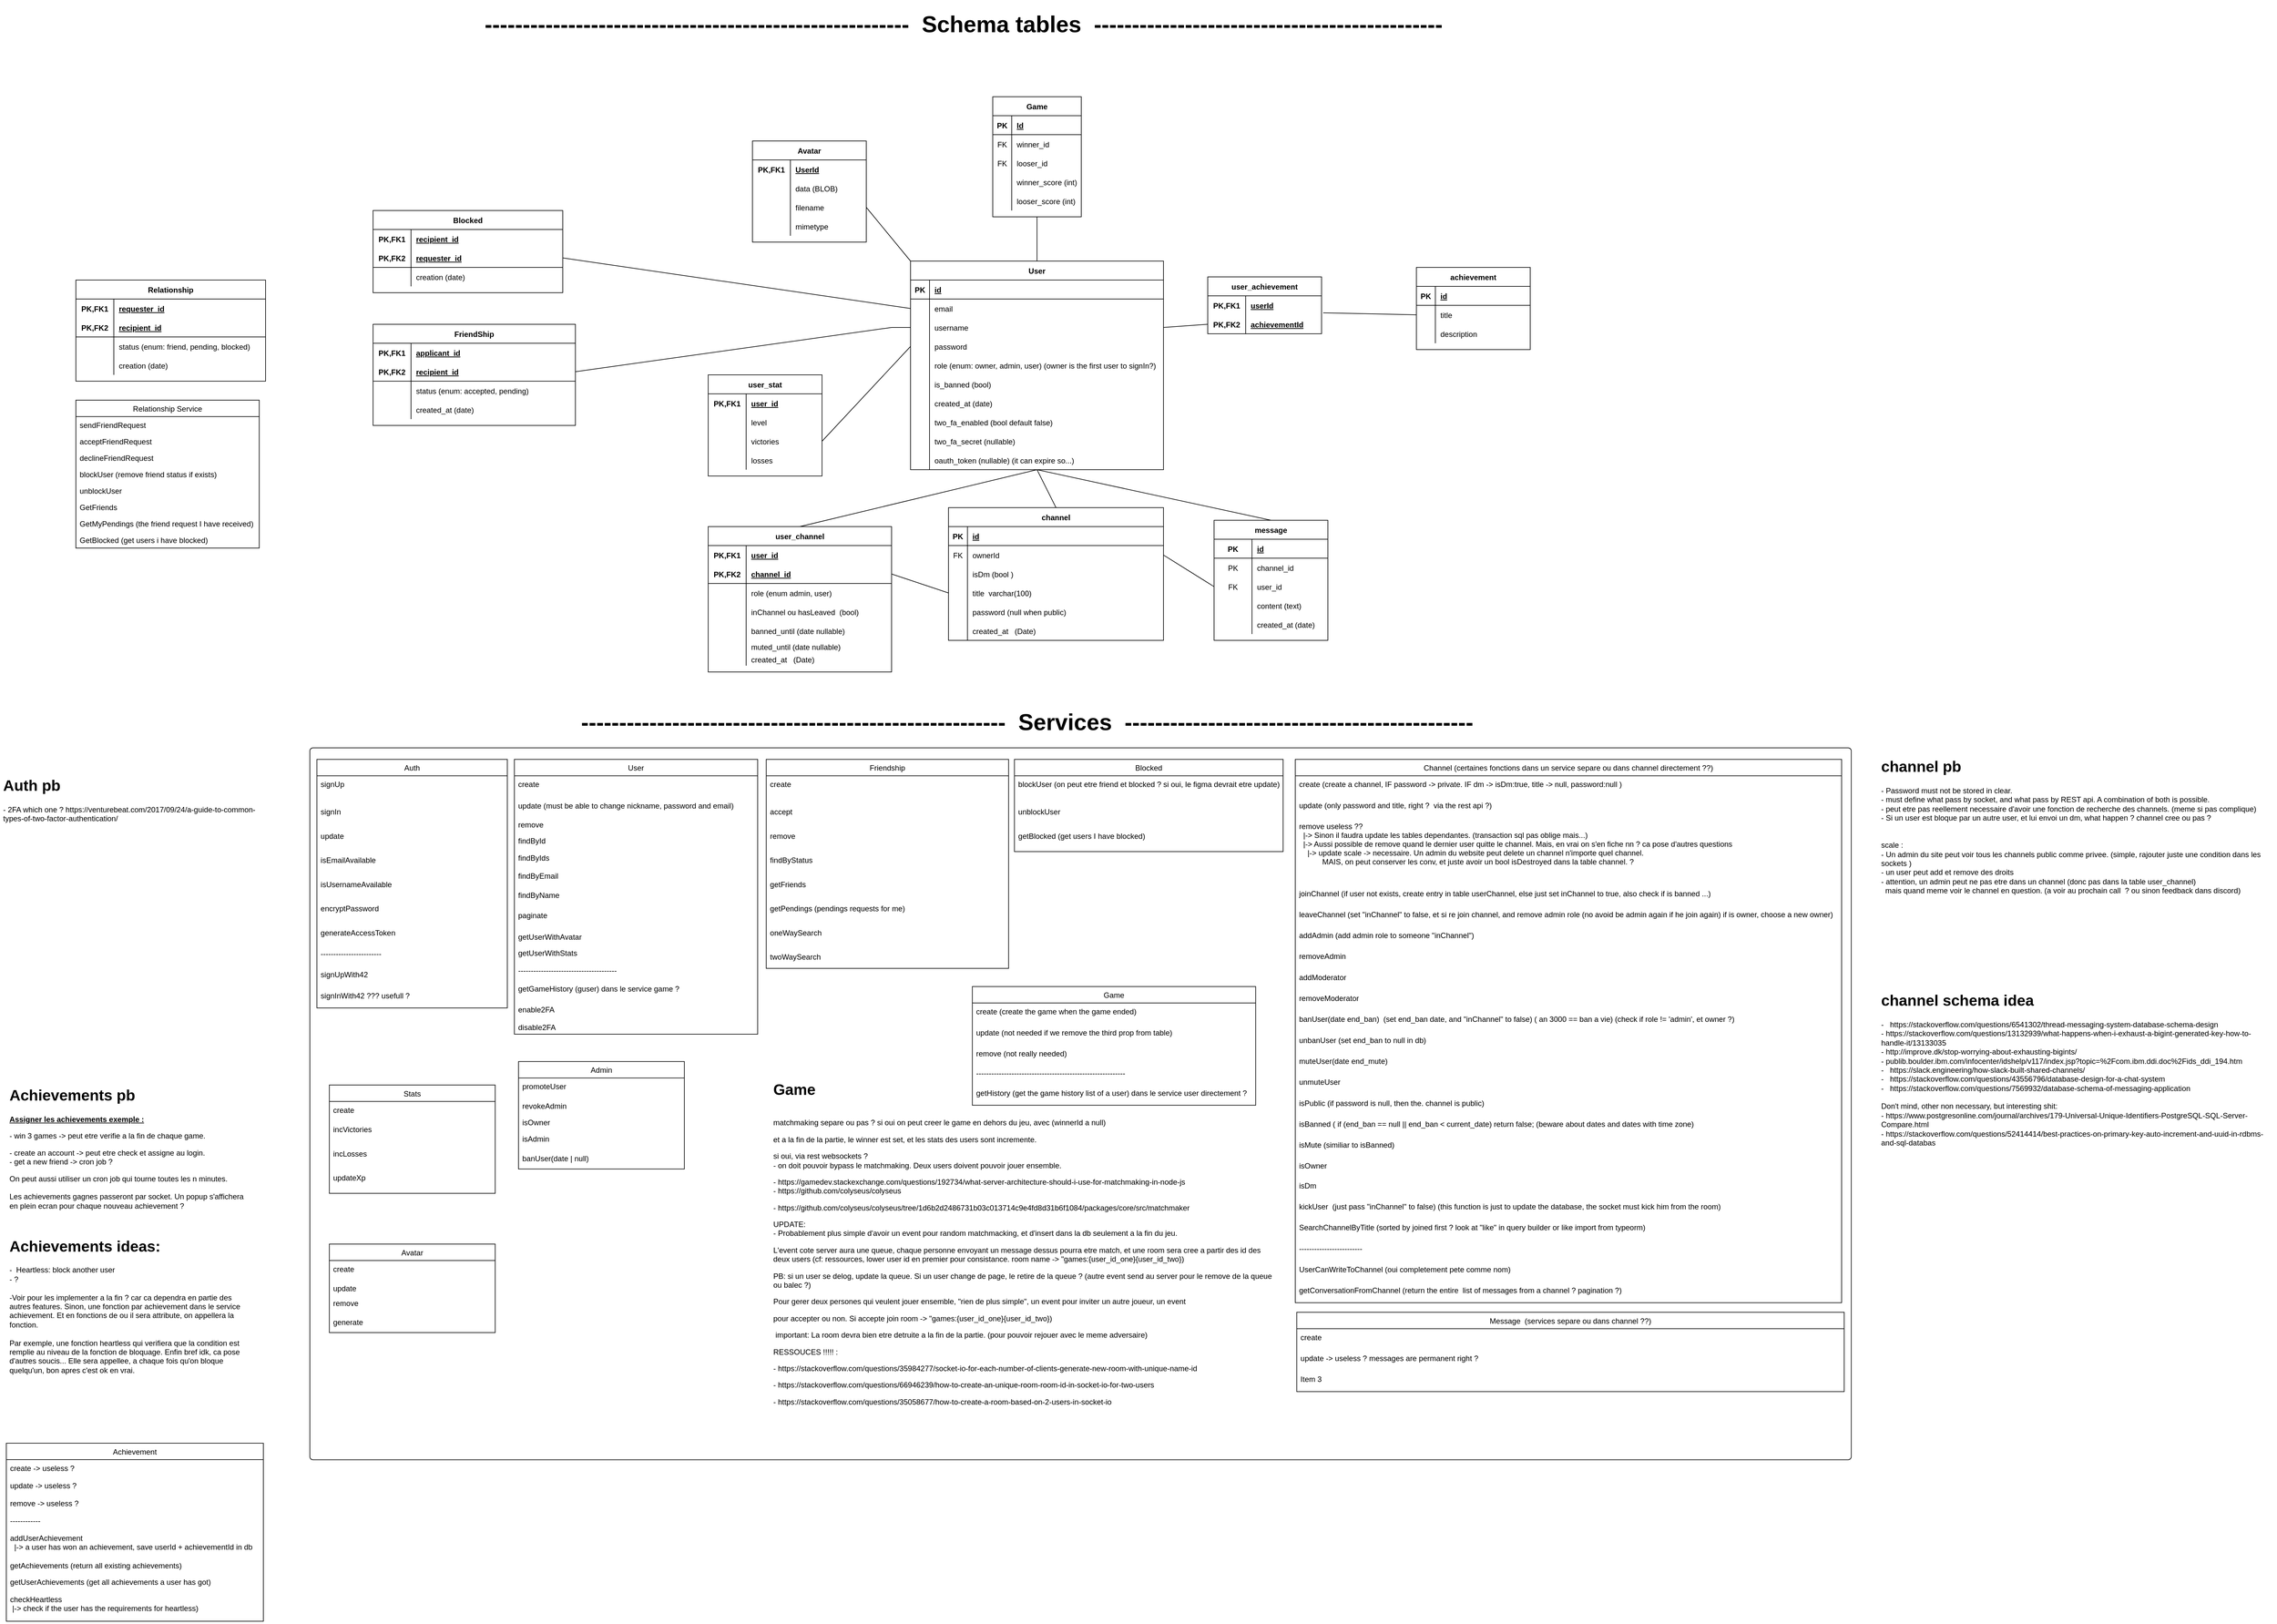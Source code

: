 <mxfile>
    <diagram id="RysTDXG4jlE5iRAqchQg" name="Schema Tables">
        <mxGraphModel dx="2029" dy="363" grid="1" gridSize="10" guides="0" tooltips="1" connect="1" arrows="1" fold="1" page="1" pageScale="1" pageWidth="850" pageHeight="1100" math="0" shadow="0">
            <root>
                <mxCell id="0"/>
                <mxCell id="1" parent="0"/>
                <mxCell id="2" value="User" style="shape=table;startSize=30;container=1;collapsible=1;childLayout=tableLayout;fixedRows=1;rowLines=0;fontStyle=1;align=center;resizeLast=1;" parent="1" vertex="1">
                    <mxGeometry x="-180" y="480" width="400" height="330" as="geometry">
                        <mxRectangle x="-60" y="480" width="60" height="30" as="alternateBounds"/>
                    </mxGeometry>
                </mxCell>
                <mxCell id="3" value="" style="shape=partialRectangle;collapsible=0;dropTarget=0;pointerEvents=0;fillColor=none;top=0;left=0;bottom=1;right=0;points=[[0,0.5],[1,0.5]];portConstraint=eastwest;" parent="2" vertex="1">
                    <mxGeometry y="30" width="400" height="30" as="geometry"/>
                </mxCell>
                <mxCell id="4" value="PK" style="shape=partialRectangle;connectable=0;fillColor=none;top=0;left=0;bottom=0;right=0;fontStyle=1;overflow=hidden;" parent="3" vertex="1">
                    <mxGeometry width="30" height="30" as="geometry"/>
                </mxCell>
                <mxCell id="5" value="id" style="shape=partialRectangle;connectable=0;fillColor=none;top=0;left=0;bottom=0;right=0;align=left;spacingLeft=6;fontStyle=5;overflow=hidden;" parent="3" vertex="1">
                    <mxGeometry x="30" width="370" height="30" as="geometry"/>
                </mxCell>
                <mxCell id="6" value="" style="shape=partialRectangle;collapsible=0;dropTarget=0;pointerEvents=0;fillColor=none;top=0;left=0;bottom=0;right=0;points=[[0,0.5],[1,0.5]];portConstraint=eastwest;" parent="2" vertex="1">
                    <mxGeometry y="60" width="400" height="30" as="geometry"/>
                </mxCell>
                <mxCell id="7" value="" style="shape=partialRectangle;connectable=0;fillColor=none;top=0;left=0;bottom=0;right=0;editable=1;overflow=hidden;" parent="6" vertex="1">
                    <mxGeometry width="30" height="30" as="geometry"/>
                </mxCell>
                <mxCell id="8" value="email" style="shape=partialRectangle;connectable=0;fillColor=none;top=0;left=0;bottom=0;right=0;align=left;spacingLeft=6;overflow=hidden;" parent="6" vertex="1">
                    <mxGeometry x="30" width="370" height="30" as="geometry"/>
                </mxCell>
                <mxCell id="9" value="" style="shape=partialRectangle;collapsible=0;dropTarget=0;pointerEvents=0;fillColor=none;top=0;left=0;bottom=0;right=0;points=[[0,0.5],[1,0.5]];portConstraint=eastwest;" parent="2" vertex="1">
                    <mxGeometry y="90" width="400" height="30" as="geometry"/>
                </mxCell>
                <mxCell id="10" value="" style="shape=partialRectangle;connectable=0;fillColor=none;top=0;left=0;bottom=0;right=0;editable=1;overflow=hidden;" parent="9" vertex="1">
                    <mxGeometry width="30" height="30" as="geometry"/>
                </mxCell>
                <mxCell id="11" value="username" style="shape=partialRectangle;connectable=0;fillColor=none;top=0;left=0;bottom=0;right=0;align=left;spacingLeft=6;overflow=hidden;" parent="9" vertex="1">
                    <mxGeometry x="30" width="370" height="30" as="geometry"/>
                </mxCell>
                <mxCell id="12" value="" style="shape=partialRectangle;collapsible=0;dropTarget=0;pointerEvents=0;fillColor=none;top=0;left=0;bottom=0;right=0;points=[[0,0.5],[1,0.5]];portConstraint=eastwest;" parent="2" vertex="1">
                    <mxGeometry y="120" width="400" height="30" as="geometry"/>
                </mxCell>
                <mxCell id="13" value="" style="shape=partialRectangle;connectable=0;fillColor=none;top=0;left=0;bottom=0;right=0;editable=1;overflow=hidden;" parent="12" vertex="1">
                    <mxGeometry width="30" height="30" as="geometry"/>
                </mxCell>
                <mxCell id="14" value="password" style="shape=partialRectangle;connectable=0;fillColor=none;top=0;left=0;bottom=0;right=0;align=left;spacingLeft=6;overflow=hidden;" parent="12" vertex="1">
                    <mxGeometry x="30" width="370" height="30" as="geometry"/>
                </mxCell>
                <mxCell id="269" style="shape=partialRectangle;collapsible=0;dropTarget=0;pointerEvents=0;fillColor=none;top=0;left=0;bottom=0;right=0;points=[[0,0.5],[1,0.5]];portConstraint=eastwest;" parent="2" vertex="1">
                    <mxGeometry y="150" width="400" height="30" as="geometry"/>
                </mxCell>
                <mxCell id="270" style="shape=partialRectangle;connectable=0;fillColor=none;top=0;left=0;bottom=0;right=0;editable=1;overflow=hidden;" parent="269" vertex="1">
                    <mxGeometry width="30" height="30" as="geometry"/>
                </mxCell>
                <mxCell id="271" value="role (enum: owner, admin, user) (owner is the first user to signIn?)" style="shape=partialRectangle;connectable=0;fillColor=none;top=0;left=0;bottom=0;right=0;align=left;spacingLeft=6;overflow=hidden;" parent="269" vertex="1">
                    <mxGeometry x="30" width="370" height="30" as="geometry"/>
                </mxCell>
                <mxCell id="mLE8yZWphqlip9nHkqS1-757" style="shape=partialRectangle;collapsible=0;dropTarget=0;pointerEvents=0;fillColor=none;top=0;left=0;bottom=0;right=0;points=[[0,0.5],[1,0.5]];portConstraint=eastwest;" parent="2" vertex="1">
                    <mxGeometry y="180" width="400" height="30" as="geometry"/>
                </mxCell>
                <mxCell id="mLE8yZWphqlip9nHkqS1-758" style="shape=partialRectangle;connectable=0;fillColor=none;top=0;left=0;bottom=0;right=0;editable=1;overflow=hidden;" parent="mLE8yZWphqlip9nHkqS1-757" vertex="1">
                    <mxGeometry width="30" height="30" as="geometry"/>
                </mxCell>
                <mxCell id="mLE8yZWphqlip9nHkqS1-759" value="is_banned (bool)" style="shape=partialRectangle;connectable=0;fillColor=none;top=0;left=0;bottom=0;right=0;align=left;spacingLeft=6;overflow=hidden;" parent="mLE8yZWphqlip9nHkqS1-757" vertex="1">
                    <mxGeometry x="30" width="370" height="30" as="geometry"/>
                </mxCell>
                <mxCell id="335" style="shape=partialRectangle;collapsible=0;dropTarget=0;pointerEvents=0;fillColor=none;top=0;left=0;bottom=0;right=0;points=[[0,0.5],[1,0.5]];portConstraint=eastwest;" parent="2" vertex="1">
                    <mxGeometry y="210" width="400" height="30" as="geometry"/>
                </mxCell>
                <mxCell id="336" style="shape=partialRectangle;connectable=0;fillColor=none;top=0;left=0;bottom=0;right=0;editable=1;overflow=hidden;" parent="335" vertex="1">
                    <mxGeometry width="30" height="30" as="geometry"/>
                </mxCell>
                <mxCell id="337" value="created_at (date)" style="shape=partialRectangle;connectable=0;fillColor=none;top=0;left=0;bottom=0;right=0;align=left;spacingLeft=6;overflow=hidden;" parent="335" vertex="1">
                    <mxGeometry x="30" width="370" height="30" as="geometry"/>
                </mxCell>
                <mxCell id="745" style="shape=partialRectangle;collapsible=0;dropTarget=0;pointerEvents=0;fillColor=none;top=0;left=0;bottom=0;right=0;points=[[0,0.5],[1,0.5]];portConstraint=eastwest;" parent="2" vertex="1">
                    <mxGeometry y="240" width="400" height="30" as="geometry"/>
                </mxCell>
                <mxCell id="746" style="shape=partialRectangle;connectable=0;fillColor=none;top=0;left=0;bottom=0;right=0;editable=1;overflow=hidden;" parent="745" vertex="1">
                    <mxGeometry width="30" height="30" as="geometry"/>
                </mxCell>
                <mxCell id="747" value="two_fa_enabled (bool default false)       " style="shape=partialRectangle;connectable=0;fillColor=none;top=0;left=0;bottom=0;right=0;align=left;spacingLeft=6;overflow=hidden;" parent="745" vertex="1">
                    <mxGeometry x="30" width="370" height="30" as="geometry"/>
                </mxCell>
                <mxCell id="748" style="shape=partialRectangle;collapsible=0;dropTarget=0;pointerEvents=0;fillColor=none;top=0;left=0;bottom=0;right=0;points=[[0,0.5],[1,0.5]];portConstraint=eastwest;" parent="2" vertex="1">
                    <mxGeometry y="270" width="400" height="30" as="geometry"/>
                </mxCell>
                <mxCell id="749" style="shape=partialRectangle;connectable=0;fillColor=none;top=0;left=0;bottom=0;right=0;editable=1;overflow=hidden;" parent="748" vertex="1">
                    <mxGeometry width="30" height="30" as="geometry"/>
                </mxCell>
                <mxCell id="750" value="two_fa_secret (nullable)" style="shape=partialRectangle;connectable=0;fillColor=none;top=0;left=0;bottom=0;right=0;align=left;spacingLeft=6;overflow=hidden;" parent="748" vertex="1">
                    <mxGeometry x="30" width="370" height="30" as="geometry"/>
                </mxCell>
                <mxCell id="729" style="shape=partialRectangle;collapsible=0;dropTarget=0;pointerEvents=0;fillColor=none;top=0;left=0;bottom=0;right=0;points=[[0,0.5],[1,0.5]];portConstraint=eastwest;" parent="2" vertex="1">
                    <mxGeometry y="300" width="400" height="30" as="geometry"/>
                </mxCell>
                <mxCell id="730" style="shape=partialRectangle;connectable=0;fillColor=none;top=0;left=0;bottom=0;right=0;editable=1;overflow=hidden;" parent="729" vertex="1">
                    <mxGeometry width="30" height="30" as="geometry"/>
                </mxCell>
                <mxCell id="731" value="oauth_token (nullable) (it can expire so...)" style="shape=partialRectangle;connectable=0;fillColor=none;top=0;left=0;bottom=0;right=0;align=left;spacingLeft=6;overflow=hidden;" parent="729" vertex="1">
                    <mxGeometry x="30" width="370" height="30" as="geometry"/>
                </mxCell>
                <mxCell id="41" value="user_achievement" style="shape=table;startSize=30;container=1;collapsible=1;childLayout=tableLayout;fixedRows=1;rowLines=0;fontStyle=1;align=center;resizeLast=1;" parent="1" vertex="1">
                    <mxGeometry x="290" y="505" width="180" height="90" as="geometry"/>
                </mxCell>
                <mxCell id="42" value="" style="shape=partialRectangle;collapsible=0;dropTarget=0;pointerEvents=0;fillColor=none;top=0;left=0;bottom=0;right=0;points=[[0,0.5],[1,0.5]];portConstraint=eastwest;" parent="41" vertex="1">
                    <mxGeometry y="30" width="180" height="30" as="geometry"/>
                </mxCell>
                <mxCell id="43" value="PK,FK1" style="shape=partialRectangle;connectable=0;fillColor=none;top=0;left=0;bottom=0;right=0;fontStyle=1;overflow=hidden;" parent="42" vertex="1">
                    <mxGeometry width="60" height="30" as="geometry"/>
                </mxCell>
                <mxCell id="44" value="userId" style="shape=partialRectangle;connectable=0;fillColor=none;top=0;left=0;bottom=0;right=0;align=left;spacingLeft=6;fontStyle=5;overflow=hidden;" parent="42" vertex="1">
                    <mxGeometry x="60" width="120" height="30" as="geometry"/>
                </mxCell>
                <mxCell id="45" value="" style="shape=partialRectangle;collapsible=0;dropTarget=0;pointerEvents=0;fillColor=none;top=0;left=0;bottom=1;right=0;points=[[0,0.5],[1,0.5]];portConstraint=eastwest;" parent="41" vertex="1">
                    <mxGeometry y="60" width="180" height="30" as="geometry"/>
                </mxCell>
                <mxCell id="46" value="PK,FK2" style="shape=partialRectangle;connectable=0;fillColor=none;top=0;left=0;bottom=0;right=0;fontStyle=1;overflow=hidden;" parent="45" vertex="1">
                    <mxGeometry width="60" height="30" as="geometry"/>
                </mxCell>
                <mxCell id="47" value="achievementId" style="shape=partialRectangle;connectable=0;fillColor=none;top=0;left=0;bottom=0;right=0;align=left;spacingLeft=6;fontStyle=5;overflow=hidden;" parent="45" vertex="1">
                    <mxGeometry x="60" width="120" height="30" as="geometry"/>
                </mxCell>
                <mxCell id="54" value="achievement" style="shape=table;startSize=30;container=1;collapsible=1;childLayout=tableLayout;fixedRows=1;rowLines=0;fontStyle=1;align=center;resizeLast=1;" parent="1" vertex="1">
                    <mxGeometry x="620" y="490" width="180" height="130" as="geometry"/>
                </mxCell>
                <mxCell id="55" value="" style="shape=partialRectangle;collapsible=0;dropTarget=0;pointerEvents=0;fillColor=none;top=0;left=0;bottom=1;right=0;points=[[0,0.5],[1,0.5]];portConstraint=eastwest;" parent="54" vertex="1">
                    <mxGeometry y="30" width="180" height="30" as="geometry"/>
                </mxCell>
                <mxCell id="56" value="PK" style="shape=partialRectangle;connectable=0;fillColor=none;top=0;left=0;bottom=0;right=0;fontStyle=1;overflow=hidden;" parent="55" vertex="1">
                    <mxGeometry width="30" height="30" as="geometry"/>
                </mxCell>
                <mxCell id="57" value="id" style="shape=partialRectangle;connectable=0;fillColor=none;top=0;left=0;bottom=0;right=0;align=left;spacingLeft=6;fontStyle=5;overflow=hidden;" parent="55" vertex="1">
                    <mxGeometry x="30" width="150" height="30" as="geometry"/>
                </mxCell>
                <mxCell id="58" value="" style="shape=partialRectangle;collapsible=0;dropTarget=0;pointerEvents=0;fillColor=none;top=0;left=0;bottom=0;right=0;points=[[0,0.5],[1,0.5]];portConstraint=eastwest;" parent="54" vertex="1">
                    <mxGeometry y="60" width="180" height="30" as="geometry"/>
                </mxCell>
                <mxCell id="59" value="" style="shape=partialRectangle;connectable=0;fillColor=none;top=0;left=0;bottom=0;right=0;editable=1;overflow=hidden;" parent="58" vertex="1">
                    <mxGeometry width="30" height="30" as="geometry"/>
                </mxCell>
                <mxCell id="60" value="title" style="shape=partialRectangle;connectable=0;fillColor=none;top=0;left=0;bottom=0;right=0;align=left;spacingLeft=6;overflow=hidden;" parent="58" vertex="1">
                    <mxGeometry x="30" width="150" height="30" as="geometry"/>
                </mxCell>
                <mxCell id="61" value="" style="shape=partialRectangle;collapsible=0;dropTarget=0;pointerEvents=0;fillColor=none;top=0;left=0;bottom=0;right=0;points=[[0,0.5],[1,0.5]];portConstraint=eastwest;" parent="54" vertex="1">
                    <mxGeometry y="90" width="180" height="30" as="geometry"/>
                </mxCell>
                <mxCell id="62" value="" style="shape=partialRectangle;connectable=0;fillColor=none;top=0;left=0;bottom=0;right=0;editable=1;overflow=hidden;" parent="61" vertex="1">
                    <mxGeometry width="30" height="30" as="geometry"/>
                </mxCell>
                <mxCell id="63" value="description" style="shape=partialRectangle;connectable=0;fillColor=none;top=0;left=0;bottom=0;right=0;align=left;spacingLeft=6;overflow=hidden;" parent="61" vertex="1">
                    <mxGeometry x="30" width="150" height="30" as="geometry"/>
                </mxCell>
                <mxCell id="67" value="" style="endArrow=none;html=1;rounded=0;exitX=1;exitY=0.5;exitDx=0;exitDy=0;entryX=0;entryY=0.5;entryDx=0;entryDy=0;" parent="1" source="9" target="45" edge="1">
                    <mxGeometry relative="1" as="geometry">
                        <mxPoint x="310" y="400" as="sourcePoint"/>
                        <mxPoint x="470" y="400" as="targetPoint"/>
                    </mxGeometry>
                </mxCell>
                <mxCell id="69" value="" style="endArrow=none;html=1;rounded=0;exitX=0;exitY=0.5;exitDx=0;exitDy=0;entryX=1.014;entryY=-0.105;entryDx=0;entryDy=0;entryPerimeter=0;" parent="1" source="58" target="45" edge="1">
                    <mxGeometry relative="1" as="geometry">
                        <mxPoint x="310" y="400" as="sourcePoint"/>
                        <mxPoint x="470" y="400" as="targetPoint"/>
                    </mxGeometry>
                </mxCell>
                <mxCell id="70" value="FriendShip" style="shape=table;startSize=30;container=1;collapsible=1;childLayout=tableLayout;fixedRows=1;rowLines=0;fontStyle=1;align=center;resizeLast=1;" parent="1" vertex="1">
                    <mxGeometry x="-1030" y="580" width="320" height="160" as="geometry"/>
                </mxCell>
                <mxCell id="71" value="" style="shape=partialRectangle;collapsible=0;dropTarget=0;pointerEvents=0;fillColor=none;top=0;left=0;bottom=0;right=0;points=[[0,0.5],[1,0.5]];portConstraint=eastwest;" parent="70" vertex="1">
                    <mxGeometry y="30" width="320" height="30" as="geometry"/>
                </mxCell>
                <mxCell id="72" value="PK,FK1" style="shape=partialRectangle;connectable=0;fillColor=none;top=0;left=0;bottom=0;right=0;fontStyle=1;overflow=hidden;" parent="71" vertex="1">
                    <mxGeometry width="60" height="30" as="geometry"/>
                </mxCell>
                <mxCell id="73" value="applicant_id" style="shape=partialRectangle;connectable=0;fillColor=none;top=0;left=0;bottom=0;right=0;align=left;spacingLeft=6;fontStyle=5;overflow=hidden;" parent="71" vertex="1">
                    <mxGeometry x="60" width="260" height="30" as="geometry"/>
                </mxCell>
                <mxCell id="74" value="" style="shape=partialRectangle;collapsible=0;dropTarget=0;pointerEvents=0;fillColor=none;top=0;left=0;bottom=1;right=0;points=[[0,0.5],[1,0.5]];portConstraint=eastwest;" parent="70" vertex="1">
                    <mxGeometry y="60" width="320" height="30" as="geometry"/>
                </mxCell>
                <mxCell id="75" value="PK,FK2" style="shape=partialRectangle;connectable=0;fillColor=none;top=0;left=0;bottom=0;right=0;fontStyle=1;overflow=hidden;" parent="74" vertex="1">
                    <mxGeometry width="60" height="30" as="geometry"/>
                </mxCell>
                <mxCell id="76" value="recipient_id" style="shape=partialRectangle;connectable=0;fillColor=none;top=0;left=0;bottom=0;right=0;align=left;spacingLeft=6;fontStyle=5;overflow=hidden;" parent="74" vertex="1">
                    <mxGeometry x="60" width="260" height="30" as="geometry"/>
                </mxCell>
                <mxCell id="80" value="" style="shape=partialRectangle;collapsible=0;dropTarget=0;pointerEvents=0;fillColor=none;top=0;left=0;bottom=0;right=0;points=[[0,0.5],[1,0.5]];portConstraint=eastwest;" parent="70" vertex="1">
                    <mxGeometry y="90" width="320" height="30" as="geometry"/>
                </mxCell>
                <mxCell id="81" value="" style="shape=partialRectangle;connectable=0;fillColor=none;top=0;left=0;bottom=0;right=0;editable=1;overflow=hidden;" parent="80" vertex="1">
                    <mxGeometry width="60" height="30" as="geometry"/>
                </mxCell>
                <mxCell id="82" value="status (enum: accepted, pending)" style="shape=partialRectangle;connectable=0;fillColor=none;top=0;left=0;bottom=0;right=0;align=left;spacingLeft=6;overflow=hidden;" parent="80" vertex="1">
                    <mxGeometry x="60" width="260" height="30" as="geometry"/>
                </mxCell>
                <mxCell id="338" style="shape=partialRectangle;collapsible=0;dropTarget=0;pointerEvents=0;fillColor=none;top=0;left=0;bottom=0;right=0;points=[[0,0.5],[1,0.5]];portConstraint=eastwest;" parent="70" vertex="1">
                    <mxGeometry y="120" width="320" height="30" as="geometry"/>
                </mxCell>
                <mxCell id="339" style="shape=partialRectangle;connectable=0;fillColor=none;top=0;left=0;bottom=0;right=0;editable=1;overflow=hidden;" parent="338" vertex="1">
                    <mxGeometry width="60" height="30" as="geometry"/>
                </mxCell>
                <mxCell id="340" value="created_at (date)" style="shape=partialRectangle;connectable=0;fillColor=none;top=0;left=0;bottom=0;right=0;align=left;spacingLeft=6;overflow=hidden;" parent="338" vertex="1">
                    <mxGeometry x="60" width="260" height="30" as="geometry"/>
                </mxCell>
                <mxCell id="103" value="" style="endArrow=none;html=1;rounded=0;exitX=0;exitY=0.5;exitDx=0;exitDy=0;entryX=1;entryY=0.5;entryDx=0;entryDy=0;" parent="1" source="9" target="74" edge="1">
                    <mxGeometry relative="1" as="geometry">
                        <mxPoint x="310" y="260" as="sourcePoint"/>
                        <mxPoint x="470" y="260" as="targetPoint"/>
                        <Array as="points">
                            <mxPoint x="-210" y="585"/>
                        </Array>
                    </mxGeometry>
                </mxCell>
                <mxCell id="104" value="channel" style="shape=table;startSize=30;container=1;collapsible=1;childLayout=tableLayout;fixedRows=1;rowLines=0;fontStyle=1;align=center;resizeLast=1;" parent="1" vertex="1">
                    <mxGeometry x="-120" y="870" width="340" height="210" as="geometry"/>
                </mxCell>
                <mxCell id="105" value="" style="shape=partialRectangle;collapsible=0;dropTarget=0;pointerEvents=0;fillColor=none;top=0;left=0;bottom=1;right=0;points=[[0,0.5],[1,0.5]];portConstraint=eastwest;" parent="104" vertex="1">
                    <mxGeometry y="30" width="340" height="30" as="geometry"/>
                </mxCell>
                <mxCell id="106" value="PK" style="shape=partialRectangle;connectable=0;fillColor=none;top=0;left=0;bottom=0;right=0;fontStyle=1;overflow=hidden;" parent="105" vertex="1">
                    <mxGeometry width="30" height="30" as="geometry"/>
                </mxCell>
                <mxCell id="107" value="id" style="shape=partialRectangle;connectable=0;fillColor=none;top=0;left=0;bottom=0;right=0;align=left;spacingLeft=6;fontStyle=5;overflow=hidden;" parent="105" vertex="1">
                    <mxGeometry x="30" width="310" height="30" as="geometry"/>
                </mxCell>
                <mxCell id="108" value="" style="shape=partialRectangle;collapsible=0;dropTarget=0;pointerEvents=0;fillColor=none;top=0;left=0;bottom=0;right=0;points=[[0,0.5],[1,0.5]];portConstraint=eastwest;" parent="104" vertex="1">
                    <mxGeometry y="60" width="340" height="30" as="geometry"/>
                </mxCell>
                <mxCell id="109" value="FK" style="shape=partialRectangle;connectable=0;fillColor=none;top=0;left=0;bottom=0;right=0;editable=1;overflow=hidden;" parent="108" vertex="1">
                    <mxGeometry width="30" height="30" as="geometry"/>
                </mxCell>
                <mxCell id="110" value="ownerId" style="shape=partialRectangle;connectable=0;fillColor=none;top=0;left=0;bottom=0;right=0;align=left;spacingLeft=6;overflow=hidden;" parent="108" vertex="1">
                    <mxGeometry x="30" width="310" height="30" as="geometry"/>
                </mxCell>
                <mxCell id="688" style="shape=partialRectangle;collapsible=0;dropTarget=0;pointerEvents=0;fillColor=none;top=0;left=0;bottom=0;right=0;points=[[0,0.5],[1,0.5]];portConstraint=eastwest;" parent="104" vertex="1">
                    <mxGeometry y="90" width="340" height="30" as="geometry"/>
                </mxCell>
                <mxCell id="689" style="shape=partialRectangle;connectable=0;fillColor=none;top=0;left=0;bottom=0;right=0;editable=1;overflow=hidden;" parent="688" vertex="1">
                    <mxGeometry width="30" height="30" as="geometry"/>
                </mxCell>
                <mxCell id="690" value="isDm (bool )" style="shape=partialRectangle;connectable=0;fillColor=none;top=0;left=0;bottom=0;right=0;align=left;spacingLeft=6;overflow=hidden;" parent="688" vertex="1">
                    <mxGeometry x="30" width="310" height="30" as="geometry"/>
                </mxCell>
                <mxCell id="368" style="shape=partialRectangle;collapsible=0;dropTarget=0;pointerEvents=0;fillColor=none;top=0;left=0;bottom=0;right=0;points=[[0,0.5],[1,0.5]];portConstraint=eastwest;" parent="104" vertex="1">
                    <mxGeometry y="120" width="340" height="30" as="geometry"/>
                </mxCell>
                <mxCell id="369" style="shape=partialRectangle;connectable=0;fillColor=none;top=0;left=0;bottom=0;right=0;editable=1;overflow=hidden;" parent="368" vertex="1">
                    <mxGeometry width="30" height="30" as="geometry"/>
                </mxCell>
                <mxCell id="370" value="title  varchar(100)" style="shape=partialRectangle;connectable=0;fillColor=none;top=0;left=0;bottom=0;right=0;align=left;spacingLeft=6;overflow=hidden;" parent="368" vertex="1">
                    <mxGeometry x="30" width="310" height="30" as="geometry"/>
                </mxCell>
                <mxCell id="114" value="" style="shape=partialRectangle;collapsible=0;dropTarget=0;pointerEvents=0;fillColor=none;top=0;left=0;bottom=0;right=0;points=[[0,0.5],[1,0.5]];portConstraint=eastwest;" parent="104" vertex="1">
                    <mxGeometry y="150" width="340" height="30" as="geometry"/>
                </mxCell>
                <mxCell id="115" value="" style="shape=partialRectangle;connectable=0;fillColor=none;top=0;left=0;bottom=0;right=0;editable=1;overflow=hidden;" parent="114" vertex="1">
                    <mxGeometry width="30" height="30" as="geometry"/>
                </mxCell>
                <mxCell id="116" value="password (null when public)" style="shape=partialRectangle;connectable=0;fillColor=none;top=0;left=0;bottom=0;right=0;align=left;spacingLeft=6;overflow=hidden;" parent="114" vertex="1">
                    <mxGeometry x="30" width="310" height="30" as="geometry"/>
                </mxCell>
                <mxCell id="117" style="shape=partialRectangle;collapsible=0;dropTarget=0;pointerEvents=0;fillColor=none;top=0;left=0;bottom=0;right=0;points=[[0,0.5],[1,0.5]];portConstraint=eastwest;" parent="104" vertex="1">
                    <mxGeometry y="180" width="340" height="30" as="geometry"/>
                </mxCell>
                <mxCell id="118" style="shape=partialRectangle;connectable=0;fillColor=none;top=0;left=0;bottom=0;right=0;editable=1;overflow=hidden;" parent="117" vertex="1">
                    <mxGeometry width="30" height="30" as="geometry"/>
                </mxCell>
                <mxCell id="119" value="created_at   (Date)" style="shape=partialRectangle;connectable=0;fillColor=none;top=0;left=0;bottom=0;right=0;align=left;spacingLeft=6;overflow=hidden;" parent="117" vertex="1">
                    <mxGeometry x="30" width="310" height="30" as="geometry"/>
                </mxCell>
                <mxCell id="120" value="" style="endArrow=none;html=1;rounded=0;exitX=0.5;exitY=1;exitDx=0;exitDy=0;entryX=0.5;entryY=0;entryDx=0;entryDy=0;" parent="1" source="2" target="104" edge="1">
                    <mxGeometry relative="1" as="geometry">
                        <mxPoint x="120" y="300" as="sourcePoint"/>
                        <mxPoint x="260" y="380" as="targetPoint"/>
                    </mxGeometry>
                </mxCell>
                <mxCell id="149" value="" style="endArrow=none;html=1;rounded=0;entryX=0.5;entryY=1;entryDx=0;entryDy=0;exitX=0.5;exitY=0;exitDx=0;exitDy=0;" parent="1" source="2" target="753" edge="1">
                    <mxGeometry relative="1" as="geometry">
                        <mxPoint x="-80" y="-50" as="sourcePoint"/>
                        <mxPoint x="160" y="320" as="targetPoint"/>
                    </mxGeometry>
                </mxCell>
                <mxCell id="183" value="user_channel" style="shape=table;startSize=30;container=1;collapsible=1;childLayout=tableLayout;fixedRows=1;rowLines=0;fontStyle=1;align=center;resizeLast=1;" parent="1" vertex="1">
                    <mxGeometry x="-500" y="900" width="290" height="230" as="geometry"/>
                </mxCell>
                <mxCell id="184" value="" style="shape=partialRectangle;collapsible=0;dropTarget=0;pointerEvents=0;fillColor=none;top=0;left=0;bottom=0;right=0;points=[[0,0.5],[1,0.5]];portConstraint=eastwest;" parent="183" vertex="1">
                    <mxGeometry y="30" width="290" height="30" as="geometry"/>
                </mxCell>
                <mxCell id="185" value="PK,FK1" style="shape=partialRectangle;connectable=0;fillColor=none;top=0;left=0;bottom=0;right=0;fontStyle=1;overflow=hidden;" parent="184" vertex="1">
                    <mxGeometry width="60" height="30" as="geometry"/>
                </mxCell>
                <mxCell id="186" value="user_id" style="shape=partialRectangle;connectable=0;fillColor=none;top=0;left=0;bottom=0;right=0;align=left;spacingLeft=6;fontStyle=5;overflow=hidden;" parent="184" vertex="1">
                    <mxGeometry x="60" width="230" height="30" as="geometry"/>
                </mxCell>
                <mxCell id="187" value="" style="shape=partialRectangle;collapsible=0;dropTarget=0;pointerEvents=0;fillColor=none;top=0;left=0;bottom=1;right=0;points=[[0,0.5],[1,0.5]];portConstraint=eastwest;" parent="183" vertex="1">
                    <mxGeometry y="60" width="290" height="30" as="geometry"/>
                </mxCell>
                <mxCell id="188" value="PK,FK2" style="shape=partialRectangle;connectable=0;fillColor=none;top=0;left=0;bottom=0;right=0;fontStyle=1;overflow=hidden;" parent="187" vertex="1">
                    <mxGeometry width="60" height="30" as="geometry"/>
                </mxCell>
                <mxCell id="189" value="channel_id" style="shape=partialRectangle;connectable=0;fillColor=none;top=0;left=0;bottom=0;right=0;align=left;spacingLeft=6;fontStyle=5;overflow=hidden;" parent="187" vertex="1">
                    <mxGeometry x="60" width="230" height="30" as="geometry"/>
                </mxCell>
                <mxCell id="190" value="" style="shape=partialRectangle;collapsible=0;dropTarget=0;pointerEvents=0;fillColor=none;top=0;left=0;bottom=0;right=0;points=[[0,0.5],[1,0.5]];portConstraint=eastwest;" parent="183" vertex="1">
                    <mxGeometry y="90" width="290" height="30" as="geometry"/>
                </mxCell>
                <mxCell id="191" value="" style="shape=partialRectangle;connectable=0;fillColor=none;top=0;left=0;bottom=0;right=0;editable=1;overflow=hidden;" parent="190" vertex="1">
                    <mxGeometry width="60" height="30" as="geometry"/>
                </mxCell>
                <mxCell id="192" value="role (enum admin, user)" style="shape=partialRectangle;connectable=0;fillColor=none;top=0;left=0;bottom=0;right=0;align=left;spacingLeft=6;overflow=hidden;" parent="190" vertex="1">
                    <mxGeometry x="60" width="230" height="30" as="geometry"/>
                </mxCell>
                <mxCell id="412" style="shape=partialRectangle;collapsible=0;dropTarget=0;pointerEvents=0;fillColor=none;top=0;left=0;bottom=0;right=0;points=[[0,0.5],[1,0.5]];portConstraint=eastwest;" parent="183" vertex="1">
                    <mxGeometry y="120" width="290" height="30" as="geometry"/>
                </mxCell>
                <mxCell id="413" style="shape=partialRectangle;connectable=0;fillColor=none;top=0;left=0;bottom=0;right=0;editable=1;overflow=hidden;" parent="412" vertex="1">
                    <mxGeometry width="60" height="30" as="geometry"/>
                </mxCell>
                <mxCell id="414" value="inChannel ou hasLeaved  (bool)" style="shape=partialRectangle;connectable=0;fillColor=none;top=0;left=0;bottom=0;right=0;align=left;spacingLeft=6;overflow=hidden;" parent="412" vertex="1">
                    <mxGeometry x="60" width="230" height="30" as="geometry"/>
                </mxCell>
                <mxCell id="356" style="shape=partialRectangle;collapsible=0;dropTarget=0;pointerEvents=0;fillColor=none;top=0;left=0;bottom=0;right=0;points=[[0,0.5],[1,0.5]];portConstraint=eastwest;" parent="183" vertex="1">
                    <mxGeometry y="150" width="290" height="30" as="geometry"/>
                </mxCell>
                <mxCell id="357" style="shape=partialRectangle;connectable=0;fillColor=none;top=0;left=0;bottom=0;right=0;editable=1;overflow=hidden;" parent="356" vertex="1">
                    <mxGeometry width="60" height="30" as="geometry"/>
                </mxCell>
                <mxCell id="358" value="banned_until (date nullable)" style="shape=partialRectangle;connectable=0;fillColor=none;top=0;left=0;bottom=0;right=0;align=left;spacingLeft=6;overflow=hidden;" parent="356" vertex="1">
                    <mxGeometry x="60" width="230" height="30" as="geometry"/>
                </mxCell>
                <mxCell id="362" style="shape=partialRectangle;collapsible=0;dropTarget=0;pointerEvents=0;fillColor=none;top=0;left=0;bottom=0;right=0;points=[[0,0.5],[1,0.5]];portConstraint=eastwest;" parent="183" vertex="1">
                    <mxGeometry y="180" width="290" height="20" as="geometry"/>
                </mxCell>
                <mxCell id="363" style="shape=partialRectangle;connectable=0;fillColor=none;top=0;left=0;bottom=0;right=0;editable=1;overflow=hidden;" parent="362" vertex="1">
                    <mxGeometry width="60" height="20" as="geometry"/>
                </mxCell>
                <mxCell id="364" value="muted_until (date nullable)" style="shape=partialRectangle;connectable=0;fillColor=none;top=0;left=0;bottom=0;right=0;align=left;spacingLeft=6;overflow=hidden;" parent="362" vertex="1">
                    <mxGeometry x="60" width="230" height="20" as="geometry"/>
                </mxCell>
                <mxCell id="TUm8Z1ioTBgXSP95r0Sp-796" style="shape=partialRectangle;collapsible=0;dropTarget=0;pointerEvents=0;fillColor=none;top=0;left=0;bottom=0;right=0;points=[[0,0.5],[1,0.5]];portConstraint=eastwest;" vertex="1" parent="183">
                    <mxGeometry y="200" width="290" height="20" as="geometry"/>
                </mxCell>
                <mxCell id="TUm8Z1ioTBgXSP95r0Sp-797" style="shape=partialRectangle;connectable=0;fillColor=none;top=0;left=0;bottom=0;right=0;editable=1;overflow=hidden;" vertex="1" parent="TUm8Z1ioTBgXSP95r0Sp-796">
                    <mxGeometry width="60" height="20" as="geometry"/>
                </mxCell>
                <mxCell id="TUm8Z1ioTBgXSP95r0Sp-798" value="created_at   (Date)" style="shape=partialRectangle;connectable=0;fillColor=none;top=0;left=0;bottom=0;right=0;align=left;spacingLeft=6;overflow=hidden;" vertex="1" parent="TUm8Z1ioTBgXSP95r0Sp-796">
                    <mxGeometry x="60" width="230" height="20" as="geometry"/>
                </mxCell>
                <mxCell id="196" value="" style="endArrow=none;html=1;rounded=0;exitX=0.5;exitY=0;exitDx=0;exitDy=0;entryX=0.5;entryY=1;entryDx=0;entryDy=0;" parent="1" source="183" target="2" edge="1">
                    <mxGeometry relative="1" as="geometry">
                        <mxPoint x="-150" y="590" as="sourcePoint"/>
                        <mxPoint x="300" y="390" as="targetPoint"/>
                    </mxGeometry>
                </mxCell>
                <mxCell id="212" value="" style="endArrow=none;html=1;rounded=0;exitX=1;exitY=0.5;exitDx=0;exitDy=0;entryX=0;entryY=0.5;entryDx=0;entryDy=0;" parent="1" source="187" target="368" edge="1">
                    <mxGeometry relative="1" as="geometry">
                        <mxPoint x="-30" y="260" as="sourcePoint"/>
                        <mxPoint x="-60" y="1005" as="targetPoint"/>
                    </mxGeometry>
                </mxCell>
                <mxCell id="254" value="message" style="shape=table;startSize=30;container=1;collapsible=1;childLayout=tableLayout;fixedRows=1;rowLines=0;fontStyle=1;align=center;resizeLast=1;" parent="1" vertex="1">
                    <mxGeometry x="300" y="890" width="180" height="190" as="geometry"/>
                </mxCell>
                <mxCell id="374" style="shape=partialRectangle;collapsible=0;dropTarget=0;pointerEvents=0;fillColor=none;top=0;left=0;bottom=1;right=0;points=[[0,0.5],[1,0.5]];portConstraint=eastwest;" parent="254" vertex="1">
                    <mxGeometry y="30" width="180" height="30" as="geometry"/>
                </mxCell>
                <mxCell id="375" value="PK" style="shape=partialRectangle;connectable=0;fillColor=none;top=0;left=0;bottom=0;right=0;fontStyle=1;overflow=hidden;" parent="374" vertex="1">
                    <mxGeometry width="60" height="30" as="geometry"/>
                </mxCell>
                <mxCell id="376" value="id" style="shape=partialRectangle;connectable=0;fillColor=none;top=0;left=0;bottom=0;right=0;align=left;spacingLeft=6;fontStyle=5;overflow=hidden;" parent="374" vertex="1">
                    <mxGeometry x="60" width="120" height="30" as="geometry"/>
                </mxCell>
                <mxCell id="255" value="" style="shape=partialRectangle;collapsible=0;dropTarget=0;pointerEvents=0;fillColor=none;top=0;left=0;bottom=0;right=0;points=[[0,0.5],[1,0.5]];portConstraint=eastwest;" parent="254" vertex="1">
                    <mxGeometry y="60" width="180" height="30" as="geometry"/>
                </mxCell>
                <mxCell id="256" value="PK" style="shape=partialRectangle;connectable=0;fillColor=none;top=0;left=0;bottom=0;right=0;fontStyle=0;overflow=hidden;" parent="255" vertex="1">
                    <mxGeometry width="60" height="30" as="geometry"/>
                </mxCell>
                <mxCell id="257" value="channel_id" style="shape=partialRectangle;connectable=0;fillColor=none;top=0;left=0;bottom=0;right=0;align=left;spacingLeft=6;fontStyle=0;overflow=hidden;" parent="255" vertex="1">
                    <mxGeometry x="60" width="120" height="30" as="geometry"/>
                </mxCell>
                <mxCell id="377" style="shape=partialRectangle;collapsible=0;dropTarget=0;pointerEvents=0;fillColor=none;top=0;left=0;bottom=0;right=0;points=[[0,0.5],[1,0.5]];portConstraint=eastwest;" parent="254" vertex="1">
                    <mxGeometry y="90" width="180" height="30" as="geometry"/>
                </mxCell>
                <mxCell id="378" value="FK" style="shape=partialRectangle;connectable=0;fillColor=none;top=0;left=0;bottom=0;right=0;editable=1;overflow=hidden;" parent="377" vertex="1">
                    <mxGeometry width="60" height="30" as="geometry"/>
                </mxCell>
                <mxCell id="379" value="user_id" style="shape=partialRectangle;connectable=0;fillColor=none;top=0;left=0;bottom=0;right=0;align=left;spacingLeft=6;overflow=hidden;" parent="377" vertex="1">
                    <mxGeometry x="60" width="120" height="30" as="geometry"/>
                </mxCell>
                <mxCell id="264" value="" style="shape=partialRectangle;collapsible=0;dropTarget=0;pointerEvents=0;fillColor=none;top=0;left=0;bottom=0;right=0;points=[[0,0.5],[1,0.5]];portConstraint=eastwest;" parent="254" vertex="1">
                    <mxGeometry y="120" width="180" height="30" as="geometry"/>
                </mxCell>
                <mxCell id="265" value="" style="shape=partialRectangle;connectable=0;fillColor=none;top=0;left=0;bottom=0;right=0;editable=1;overflow=hidden;" parent="264" vertex="1">
                    <mxGeometry width="60" height="30" as="geometry"/>
                </mxCell>
                <mxCell id="266" value="content (text)" style="shape=partialRectangle;connectable=0;fillColor=none;top=0;left=0;bottom=0;right=0;align=left;spacingLeft=6;overflow=hidden;" parent="264" vertex="1">
                    <mxGeometry x="60" width="120" height="30" as="geometry"/>
                </mxCell>
                <mxCell id="380" style="shape=partialRectangle;collapsible=0;dropTarget=0;pointerEvents=0;fillColor=none;top=0;left=0;bottom=0;right=0;points=[[0,0.5],[1,0.5]];portConstraint=eastwest;" parent="254" vertex="1">
                    <mxGeometry y="150" width="180" height="30" as="geometry"/>
                </mxCell>
                <mxCell id="381" style="shape=partialRectangle;connectable=0;fillColor=none;top=0;left=0;bottom=0;right=0;editable=1;overflow=hidden;" parent="380" vertex="1">
                    <mxGeometry width="60" height="30" as="geometry"/>
                </mxCell>
                <mxCell id="382" value="created_at (date)" style="shape=partialRectangle;connectable=0;fillColor=none;top=0;left=0;bottom=0;right=0;align=left;spacingLeft=6;overflow=hidden;" parent="380" vertex="1">
                    <mxGeometry x="60" width="120" height="30" as="geometry"/>
                </mxCell>
                <mxCell id="267" value="" style="endArrow=none;html=1;rounded=0;entryX=0.5;entryY=0;entryDx=0;entryDy=0;exitX=0.5;exitY=1;exitDx=0;exitDy=0;" parent="1" source="2" target="254" edge="1">
                    <mxGeometry relative="1" as="geometry">
                        <mxPoint x="30" y="690" as="sourcePoint"/>
                        <mxPoint x="250" y="850" as="targetPoint"/>
                    </mxGeometry>
                </mxCell>
                <mxCell id="268" value="" style="endArrow=none;html=1;rounded=0;exitX=1;exitY=0.5;exitDx=0;exitDy=0;entryX=0;entryY=0.5;entryDx=0;entryDy=0;" parent="1" source="108" target="377" edge="1">
                    <mxGeometry relative="1" as="geometry">
                        <mxPoint x="90" y="850" as="sourcePoint"/>
                        <mxPoint x="350" y="985" as="targetPoint"/>
                    </mxGeometry>
                </mxCell>
                <mxCell id="288" value="user_stat" style="shape=table;startSize=30;container=1;collapsible=1;childLayout=tableLayout;fixedRows=1;rowLines=0;fontStyle=1;align=center;resizeLast=1;" parent="1" vertex="1">
                    <mxGeometry x="-500" y="660" width="180" height="160" as="geometry"/>
                </mxCell>
                <mxCell id="289" value="" style="shape=partialRectangle;collapsible=0;dropTarget=0;pointerEvents=0;fillColor=none;top=0;left=0;bottom=0;right=0;points=[[0,0.5],[1,0.5]];portConstraint=eastwest;" parent="288" vertex="1">
                    <mxGeometry y="30" width="180" height="30" as="geometry"/>
                </mxCell>
                <mxCell id="290" value="PK,FK1" style="shape=partialRectangle;connectable=0;fillColor=none;top=0;left=0;bottom=0;right=0;fontStyle=1;overflow=hidden;" parent="289" vertex="1">
                    <mxGeometry width="60" height="30" as="geometry"/>
                </mxCell>
                <mxCell id="291" value="user_id" style="shape=partialRectangle;connectable=0;fillColor=none;top=0;left=0;bottom=0;right=0;align=left;spacingLeft=6;fontStyle=5;overflow=hidden;" parent="289" vertex="1">
                    <mxGeometry x="60" width="120" height="30" as="geometry"/>
                </mxCell>
                <mxCell id="295" value="" style="shape=partialRectangle;collapsible=0;dropTarget=0;pointerEvents=0;fillColor=none;top=0;left=0;bottom=0;right=0;points=[[0,0.5],[1,0.5]];portConstraint=eastwest;" parent="288" vertex="1">
                    <mxGeometry y="60" width="180" height="30" as="geometry"/>
                </mxCell>
                <mxCell id="296" value="" style="shape=partialRectangle;connectable=0;fillColor=none;top=0;left=0;bottom=0;right=0;editable=1;overflow=hidden;" parent="295" vertex="1">
                    <mxGeometry width="60" height="30" as="geometry"/>
                </mxCell>
                <mxCell id="297" value="level" style="shape=partialRectangle;connectable=0;fillColor=none;top=0;left=0;bottom=0;right=0;align=left;spacingLeft=6;overflow=hidden;" parent="295" vertex="1">
                    <mxGeometry x="60" width="120" height="30" as="geometry"/>
                </mxCell>
                <mxCell id="298" value="" style="shape=partialRectangle;collapsible=0;dropTarget=0;pointerEvents=0;fillColor=none;top=0;left=0;bottom=0;right=0;points=[[0,0.5],[1,0.5]];portConstraint=eastwest;" parent="288" vertex="1">
                    <mxGeometry y="90" width="180" height="30" as="geometry"/>
                </mxCell>
                <mxCell id="299" value="" style="shape=partialRectangle;connectable=0;fillColor=none;top=0;left=0;bottom=0;right=0;editable=1;overflow=hidden;" parent="298" vertex="1">
                    <mxGeometry width="60" height="30" as="geometry"/>
                </mxCell>
                <mxCell id="300" value="victories" style="shape=partialRectangle;connectable=0;fillColor=none;top=0;left=0;bottom=0;right=0;align=left;spacingLeft=6;overflow=hidden;" parent="298" vertex="1">
                    <mxGeometry x="60" width="120" height="30" as="geometry"/>
                </mxCell>
                <mxCell id="301" style="shape=partialRectangle;collapsible=0;dropTarget=0;pointerEvents=0;fillColor=none;top=0;left=0;bottom=0;right=0;points=[[0,0.5],[1,0.5]];portConstraint=eastwest;" parent="288" vertex="1">
                    <mxGeometry y="120" width="180" height="30" as="geometry"/>
                </mxCell>
                <mxCell id="302" style="shape=partialRectangle;connectable=0;fillColor=none;top=0;left=0;bottom=0;right=0;editable=1;overflow=hidden;" parent="301" vertex="1">
                    <mxGeometry width="60" height="30" as="geometry"/>
                </mxCell>
                <mxCell id="303" value="losses" style="shape=partialRectangle;connectable=0;fillColor=none;top=0;left=0;bottom=0;right=0;align=left;spacingLeft=6;overflow=hidden;" parent="301" vertex="1">
                    <mxGeometry x="60" width="120" height="30" as="geometry"/>
                </mxCell>
                <mxCell id="318" value="Avatar" style="shape=table;startSize=30;container=1;collapsible=1;childLayout=tableLayout;fixedRows=1;rowLines=0;fontStyle=1;align=center;resizeLast=1;" parent="1" vertex="1">
                    <mxGeometry x="-430" y="290" width="180" height="160" as="geometry"/>
                </mxCell>
                <mxCell id="319" value="" style="shape=partialRectangle;collapsible=0;dropTarget=0;pointerEvents=0;fillColor=none;top=0;left=0;bottom=0;right=0;points=[[0,0.5],[1,0.5]];portConstraint=eastwest;" parent="318" vertex="1">
                    <mxGeometry y="30" width="180" height="30" as="geometry"/>
                </mxCell>
                <mxCell id="320" value="PK,FK1" style="shape=partialRectangle;connectable=0;fillColor=none;top=0;left=0;bottom=0;right=0;fontStyle=1;overflow=hidden;" parent="319" vertex="1">
                    <mxGeometry width="60" height="30" as="geometry"/>
                </mxCell>
                <mxCell id="321" value="UserId" style="shape=partialRectangle;connectable=0;fillColor=none;top=0;left=0;bottom=0;right=0;align=left;spacingLeft=6;fontStyle=5;overflow=hidden;" parent="319" vertex="1">
                    <mxGeometry x="60" width="120" height="30" as="geometry"/>
                </mxCell>
                <mxCell id="325" value="" style="shape=partialRectangle;collapsible=0;dropTarget=0;pointerEvents=0;fillColor=none;top=0;left=0;bottom=0;right=0;points=[[0,0.5],[1,0.5]];portConstraint=eastwest;" parent="318" vertex="1">
                    <mxGeometry y="60" width="180" height="30" as="geometry"/>
                </mxCell>
                <mxCell id="326" value="" style="shape=partialRectangle;connectable=0;fillColor=none;top=0;left=0;bottom=0;right=0;editable=1;overflow=hidden;" parent="325" vertex="1">
                    <mxGeometry width="60" height="30" as="geometry"/>
                </mxCell>
                <mxCell id="327" value="data (BLOB)" style="shape=partialRectangle;connectable=0;fillColor=none;top=0;left=0;bottom=0;right=0;align=left;spacingLeft=6;overflow=hidden;" parent="325" vertex="1">
                    <mxGeometry x="60" width="120" height="30" as="geometry"/>
                </mxCell>
                <mxCell id="wZizNAjMJCwDKfgdPnAz-744" style="shape=partialRectangle;collapsible=0;dropTarget=0;pointerEvents=0;fillColor=none;top=0;left=0;bottom=0;right=0;points=[[0,0.5],[1,0.5]];portConstraint=eastwest;" parent="318" vertex="1">
                    <mxGeometry y="90" width="180" height="30" as="geometry"/>
                </mxCell>
                <mxCell id="wZizNAjMJCwDKfgdPnAz-745" style="shape=partialRectangle;connectable=0;fillColor=none;top=0;left=0;bottom=0;right=0;editable=1;overflow=hidden;" parent="wZizNAjMJCwDKfgdPnAz-744" vertex="1">
                    <mxGeometry width="60" height="30" as="geometry"/>
                </mxCell>
                <mxCell id="wZizNAjMJCwDKfgdPnAz-746" value="filename" style="shape=partialRectangle;connectable=0;fillColor=none;top=0;left=0;bottom=0;right=0;align=left;spacingLeft=6;overflow=hidden;" parent="wZizNAjMJCwDKfgdPnAz-744" vertex="1">
                    <mxGeometry x="60" width="120" height="30" as="geometry"/>
                </mxCell>
                <mxCell id="wZizNAjMJCwDKfgdPnAz-747" style="shape=partialRectangle;collapsible=0;dropTarget=0;pointerEvents=0;fillColor=none;top=0;left=0;bottom=0;right=0;points=[[0,0.5],[1,0.5]];portConstraint=eastwest;" parent="318" vertex="1">
                    <mxGeometry y="120" width="180" height="30" as="geometry"/>
                </mxCell>
                <mxCell id="wZizNAjMJCwDKfgdPnAz-748" style="shape=partialRectangle;connectable=0;fillColor=none;top=0;left=0;bottom=0;right=0;editable=1;overflow=hidden;" parent="wZizNAjMJCwDKfgdPnAz-747" vertex="1">
                    <mxGeometry width="60" height="30" as="geometry"/>
                </mxCell>
                <mxCell id="wZizNAjMJCwDKfgdPnAz-749" value="mimetype" style="shape=partialRectangle;connectable=0;fillColor=none;top=0;left=0;bottom=0;right=0;align=left;spacingLeft=6;overflow=hidden;" parent="wZizNAjMJCwDKfgdPnAz-747" vertex="1">
                    <mxGeometry x="60" width="120" height="30" as="geometry"/>
                </mxCell>
                <mxCell id="334" value="" style="endArrow=none;html=1;rounded=0;exitX=1;exitY=0.5;exitDx=0;exitDy=0;entryX=0;entryY=0;entryDx=0;entryDy=0;" parent="1" source="wZizNAjMJCwDKfgdPnAz-744" target="2" edge="1">
                    <mxGeometry relative="1" as="geometry">
                        <mxPoint x="-280" y="640" as="sourcePoint"/>
                        <mxPoint x="-120" y="640" as="targetPoint"/>
                    </mxGeometry>
                </mxCell>
                <mxCell id="348" value="" style="endArrow=none;html=1;rounded=0;exitX=1;exitY=0.5;exitDx=0;exitDy=0;entryX=0;entryY=0.5;entryDx=0;entryDy=0;" parent="1" source="298" target="12" edge="1">
                    <mxGeometry relative="1" as="geometry">
                        <mxPoint x="-240" y="690" as="sourcePoint"/>
                        <mxPoint x="-80" y="690" as="targetPoint"/>
                    </mxGeometry>
                </mxCell>
                <mxCell id="383" value="Blocked" style="shape=table;startSize=30;container=1;collapsible=1;childLayout=tableLayout;fixedRows=1;rowLines=0;fontStyle=1;align=center;resizeLast=1;" parent="1" vertex="1">
                    <mxGeometry x="-1030" y="400" width="300" height="130" as="geometry"/>
                </mxCell>
                <mxCell id="384" value="" style="shape=partialRectangle;collapsible=0;dropTarget=0;pointerEvents=0;fillColor=none;top=0;left=0;bottom=0;right=0;points=[[0,0.5],[1,0.5]];portConstraint=eastwest;" parent="383" vertex="1">
                    <mxGeometry y="30" width="300" height="30" as="geometry"/>
                </mxCell>
                <mxCell id="385" value="PK,FK1" style="shape=partialRectangle;connectable=0;fillColor=none;top=0;left=0;bottom=0;right=0;fontStyle=1;overflow=hidden;" parent="384" vertex="1">
                    <mxGeometry width="60" height="30" as="geometry"/>
                </mxCell>
                <mxCell id="386" value="recipient_id" style="shape=partialRectangle;connectable=0;fillColor=none;top=0;left=0;bottom=0;right=0;align=left;spacingLeft=6;fontStyle=5;overflow=hidden;" parent="384" vertex="1">
                    <mxGeometry x="60" width="240" height="30" as="geometry"/>
                </mxCell>
                <mxCell id="387" value="" style="shape=partialRectangle;collapsible=0;dropTarget=0;pointerEvents=0;fillColor=none;top=0;left=0;bottom=1;right=0;points=[[0,0.5],[1,0.5]];portConstraint=eastwest;" parent="383" vertex="1">
                    <mxGeometry y="60" width="300" height="30" as="geometry"/>
                </mxCell>
                <mxCell id="388" value="PK,FK2" style="shape=partialRectangle;connectable=0;fillColor=none;top=0;left=0;bottom=0;right=0;fontStyle=1;overflow=hidden;" parent="387" vertex="1">
                    <mxGeometry width="60" height="30" as="geometry"/>
                </mxCell>
                <mxCell id="389" value="requester_id" style="shape=partialRectangle;connectable=0;fillColor=none;top=0;left=0;bottom=0;right=0;align=left;spacingLeft=6;fontStyle=5;overflow=hidden;" parent="387" vertex="1">
                    <mxGeometry x="60" width="240" height="30" as="geometry"/>
                </mxCell>
                <mxCell id="393" style="shape=partialRectangle;collapsible=0;dropTarget=0;pointerEvents=0;fillColor=none;top=0;left=0;bottom=0;right=0;points=[[0,0.5],[1,0.5]];portConstraint=eastwest;" parent="383" vertex="1">
                    <mxGeometry y="90" width="300" height="30" as="geometry"/>
                </mxCell>
                <mxCell id="394" style="shape=partialRectangle;connectable=0;fillColor=none;top=0;left=0;bottom=0;right=0;editable=1;overflow=hidden;" parent="393" vertex="1">
                    <mxGeometry width="60" height="30" as="geometry"/>
                </mxCell>
                <mxCell id="395" value="creation (date)" style="shape=partialRectangle;connectable=0;fillColor=none;top=0;left=0;bottom=0;right=0;align=left;spacingLeft=6;overflow=hidden;" parent="393" vertex="1">
                    <mxGeometry x="60" width="240" height="30" as="geometry"/>
                </mxCell>
                <mxCell id="398" value="" style="endArrow=none;html=1;rounded=0;exitX=1;exitY=0.5;exitDx=0;exitDy=0;entryX=0;entryY=0.5;entryDx=0;entryDy=0;" parent="1" source="387" target="6" edge="1">
                    <mxGeometry relative="1" as="geometry">
                        <mxPoint x="-350" y="450" as="sourcePoint"/>
                        <mxPoint x="-190" y="450" as="targetPoint"/>
                    </mxGeometry>
                </mxCell>
                <mxCell id="399" value="Relationship" style="shape=table;startSize=30;container=1;collapsible=1;childLayout=tableLayout;fixedRows=1;rowLines=0;fontStyle=1;align=center;resizeLast=1;" parent="1" vertex="1">
                    <mxGeometry x="-1500" y="510" width="300" height="160" as="geometry"/>
                </mxCell>
                <mxCell id="400" value="" style="shape=partialRectangle;collapsible=0;dropTarget=0;pointerEvents=0;fillColor=none;top=0;left=0;bottom=0;right=0;points=[[0,0.5],[1,0.5]];portConstraint=eastwest;" parent="399" vertex="1">
                    <mxGeometry y="30" width="300" height="30" as="geometry"/>
                </mxCell>
                <mxCell id="401" value="PK,FK1" style="shape=partialRectangle;connectable=0;fillColor=none;top=0;left=0;bottom=0;right=0;fontStyle=1;overflow=hidden;" parent="400" vertex="1">
                    <mxGeometry width="60" height="30" as="geometry"/>
                </mxCell>
                <mxCell id="402" value="requester_id" style="shape=partialRectangle;connectable=0;fillColor=none;top=0;left=0;bottom=0;right=0;align=left;spacingLeft=6;fontStyle=5;overflow=hidden;" parent="400" vertex="1">
                    <mxGeometry x="60" width="240" height="30" as="geometry"/>
                </mxCell>
                <mxCell id="403" value="" style="shape=partialRectangle;collapsible=0;dropTarget=0;pointerEvents=0;fillColor=none;top=0;left=0;bottom=1;right=0;points=[[0,0.5],[1,0.5]];portConstraint=eastwest;" parent="399" vertex="1">
                    <mxGeometry y="60" width="300" height="30" as="geometry"/>
                </mxCell>
                <mxCell id="404" value="PK,FK2" style="shape=partialRectangle;connectable=0;fillColor=none;top=0;left=0;bottom=0;right=0;fontStyle=1;overflow=hidden;" parent="403" vertex="1">
                    <mxGeometry width="60" height="30" as="geometry"/>
                </mxCell>
                <mxCell id="405" value="recipient_id" style="shape=partialRectangle;connectable=0;fillColor=none;top=0;left=0;bottom=0;right=0;align=left;spacingLeft=6;fontStyle=5;overflow=hidden;" parent="403" vertex="1">
                    <mxGeometry x="60" width="240" height="30" as="geometry"/>
                </mxCell>
                <mxCell id="406" value="" style="shape=partialRectangle;collapsible=0;dropTarget=0;pointerEvents=0;fillColor=none;top=0;left=0;bottom=0;right=0;points=[[0,0.5],[1,0.5]];portConstraint=eastwest;" parent="399" vertex="1">
                    <mxGeometry y="90" width="300" height="30" as="geometry"/>
                </mxCell>
                <mxCell id="407" value="" style="shape=partialRectangle;connectable=0;fillColor=none;top=0;left=0;bottom=0;right=0;editable=1;overflow=hidden;" parent="406" vertex="1">
                    <mxGeometry width="60" height="30" as="geometry"/>
                </mxCell>
                <mxCell id="408" value="status (enum: friend, pending, blocked)" style="shape=partialRectangle;connectable=0;fillColor=none;top=0;left=0;bottom=0;right=0;align=left;spacingLeft=6;overflow=hidden;" parent="406" vertex="1">
                    <mxGeometry x="60" width="240" height="30" as="geometry"/>
                </mxCell>
                <mxCell id="409" style="shape=partialRectangle;collapsible=0;dropTarget=0;pointerEvents=0;fillColor=none;top=0;left=0;bottom=0;right=0;points=[[0,0.5],[1,0.5]];portConstraint=eastwest;" parent="399" vertex="1">
                    <mxGeometry y="120" width="300" height="30" as="geometry"/>
                </mxCell>
                <mxCell id="410" style="shape=partialRectangle;connectable=0;fillColor=none;top=0;left=0;bottom=0;right=0;editable=1;overflow=hidden;" parent="409" vertex="1">
                    <mxGeometry width="60" height="30" as="geometry"/>
                </mxCell>
                <mxCell id="411" value="creation (date)" style="shape=partialRectangle;connectable=0;fillColor=none;top=0;left=0;bottom=0;right=0;align=left;spacingLeft=6;overflow=hidden;" parent="409" vertex="1">
                    <mxGeometry x="60" width="240" height="30" as="geometry"/>
                </mxCell>
                <mxCell id="443" value="Relationship Service" style="swimlane;fontStyle=0;childLayout=stackLayout;horizontal=1;startSize=26;horizontalStack=0;resizeParent=1;resizeParentMax=0;resizeLast=0;collapsible=1;marginBottom=0;" parent="1" vertex="1">
                    <mxGeometry x="-1500" y="700" width="290" height="234" as="geometry"/>
                </mxCell>
                <mxCell id="444" value="sendFriendRequest" style="text;strokeColor=none;fillColor=none;align=left;verticalAlign=top;spacingLeft=4;spacingRight=4;overflow=hidden;rotatable=0;points=[[0,0.5],[1,0.5]];portConstraint=eastwest;" parent="443" vertex="1">
                    <mxGeometry y="26" width="290" height="26" as="geometry"/>
                </mxCell>
                <mxCell id="445" value="acceptFriendRequest" style="text;strokeColor=none;fillColor=none;align=left;verticalAlign=top;spacingLeft=4;spacingRight=4;overflow=hidden;rotatable=0;points=[[0,0.5],[1,0.5]];portConstraint=eastwest;" parent="443" vertex="1">
                    <mxGeometry y="52" width="290" height="26" as="geometry"/>
                </mxCell>
                <mxCell id="446" value="declineFriendRequest" style="text;strokeColor=none;fillColor=none;align=left;verticalAlign=top;spacingLeft=4;spacingRight=4;overflow=hidden;rotatable=0;points=[[0,0.5],[1,0.5]];portConstraint=eastwest;" parent="443" vertex="1">
                    <mxGeometry y="78" width="290" height="26" as="geometry"/>
                </mxCell>
                <mxCell id="605" value="blockUser (remove friend status if exists)" style="text;strokeColor=none;fillColor=none;align=left;verticalAlign=top;spacingLeft=4;spacingRight=4;overflow=hidden;rotatable=0;points=[[0,0.5],[1,0.5]];portConstraint=eastwest;" parent="443" vertex="1">
                    <mxGeometry y="104" width="290" height="26" as="geometry"/>
                </mxCell>
                <mxCell id="606" value="unblockUser" style="text;strokeColor=none;fillColor=none;align=left;verticalAlign=top;spacingLeft=4;spacingRight=4;overflow=hidden;rotatable=0;points=[[0,0.5],[1,0.5]];portConstraint=eastwest;" parent="443" vertex="1">
                    <mxGeometry y="130" width="290" height="26" as="geometry"/>
                </mxCell>
                <mxCell id="608" value="GetFriends" style="text;strokeColor=none;fillColor=none;align=left;verticalAlign=top;spacingLeft=4;spacingRight=4;overflow=hidden;rotatable=0;points=[[0,0.5],[1,0.5]];portConstraint=eastwest;" parent="443" vertex="1">
                    <mxGeometry y="156" width="290" height="26" as="geometry"/>
                </mxCell>
                <mxCell id="609" value="GetMyPendings (the friend request I have received)" style="text;strokeColor=none;fillColor=none;align=left;verticalAlign=top;spacingLeft=4;spacingRight=4;overflow=hidden;rotatable=0;points=[[0,0.5],[1,0.5]];portConstraint=eastwest;" parent="443" vertex="1">
                    <mxGeometry y="182" width="290" height="26" as="geometry"/>
                </mxCell>
                <mxCell id="607" value="GetBlocked (get users i have blocked)" style="text;strokeColor=none;fillColor=none;align=left;verticalAlign=top;spacingLeft=4;spacingRight=4;overflow=hidden;rotatable=0;points=[[0,0.5],[1,0.5]];portConstraint=eastwest;" parent="443" vertex="1">
                    <mxGeometry y="208" width="290" height="26" as="geometry"/>
                </mxCell>
                <mxCell id="620" value="" style="group" parent="1" vertex="1" connectable="0">
                    <mxGeometry x="-1170" y="1139" width="2470" height="1241" as="geometry"/>
                </mxCell>
                <mxCell id="672" value="" style="group" parent="620" vertex="1" connectable="0">
                    <mxGeometry x="12.278" y="38.256" width="2457.722" height="1202.744" as="geometry"/>
                </mxCell>
                <mxCell id="619" value="&lt;h1&gt;&lt;font style=&quot;font-size: 36px&quot;&gt;--------------------------------------------------------&amp;nbsp; Services&amp;nbsp; ----------------------------------------------&lt;/font&gt;&lt;/h1&gt;" style="text;html=1;strokeColor=none;fillColor=none;align=center;verticalAlign=middle;whiteSpace=wrap;rounded=0;" parent="672" vertex="1">
                    <mxGeometry x="0.503" width="2322.661" height="63.753" as="geometry"/>
                </mxCell>
                <mxCell id="626" value="" style="rounded=1;absoluteArcSize=1;html=1;arcSize=10;" parent="672" vertex="1">
                    <mxGeometry x="27.72" y="72.741" width="2437.72" height="1126.243" as="geometry"/>
                </mxCell>
                <mxCell id="627" value="Auth" style="swimlane;fontStyle=0;childLayout=stackLayout;horizontal=1;startSize=26;horizontalStack=0;resizeParent=1;resizeParentMax=0;resizeLast=0;collapsible=1;marginBottom=0;" parent="626" vertex="1">
                    <mxGeometry x="11.172" y="18.232" width="301.157" height="393.218" as="geometry"/>
                </mxCell>
                <mxCell id="669" value="signUp" style="text;strokeColor=none;fillColor=none;align=left;verticalAlign=top;spacingLeft=4;spacingRight=4;overflow=hidden;rotatable=0;points=[[0,0.5],[1,0.5]];portConstraint=eastwest;" parent="627" vertex="1">
                    <mxGeometry y="26" width="301.157" height="43.352" as="geometry"/>
                </mxCell>
                <mxCell id="628" value="signIn" style="text;strokeColor=none;fillColor=none;align=left;verticalAlign=top;spacingLeft=4;spacingRight=4;overflow=hidden;rotatable=0;points=[[0,0.5],[1,0.5]];portConstraint=eastwest;" parent="627" vertex="1">
                    <mxGeometry y="69.352" width="301.157" height="38.252" as="geometry"/>
                </mxCell>
                <mxCell id="629" value="update" style="text;strokeColor=none;fillColor=none;align=left;verticalAlign=top;spacingLeft=4;spacingRight=4;overflow=hidden;rotatable=0;points=[[0,0.5],[1,0.5]];portConstraint=eastwest;" parent="627" vertex="1">
                    <mxGeometry y="107.604" width="301.157" height="38.252" as="geometry"/>
                </mxCell>
                <mxCell id="671" value="isEmailAvailable" style="text;strokeColor=none;fillColor=none;align=left;verticalAlign=top;spacingLeft=4;spacingRight=4;overflow=hidden;rotatable=0;points=[[0,0.5],[1,0.5]];portConstraint=eastwest;" parent="627" vertex="1">
                    <mxGeometry y="145.856" width="301.157" height="38.252" as="geometry"/>
                </mxCell>
                <mxCell id="670" value="isUsernameAvailable" style="text;strokeColor=none;fillColor=none;align=left;verticalAlign=top;spacingLeft=4;spacingRight=4;overflow=hidden;rotatable=0;points=[[0,0.5],[1,0.5]];portConstraint=eastwest;" parent="627" vertex="1">
                    <mxGeometry y="184.108" width="301.157" height="38.252" as="geometry"/>
                </mxCell>
                <mxCell id="630" value="encryptPassword" style="text;strokeColor=none;fillColor=none;align=left;verticalAlign=top;spacingLeft=4;spacingRight=4;overflow=hidden;rotatable=0;points=[[0,0.5],[1,0.5]];portConstraint=eastwest;" parent="627" vertex="1">
                    <mxGeometry y="222.36" width="301.157" height="38.252" as="geometry"/>
                </mxCell>
                <mxCell id="681" value="generateAccessToken" style="text;strokeColor=none;fillColor=none;align=left;verticalAlign=top;spacingLeft=4;spacingRight=4;overflow=hidden;rotatable=0;points=[[0,0.5],[1,0.5]];portConstraint=eastwest;" parent="627" vertex="1">
                    <mxGeometry y="260.611" width="301.157" height="33.152" as="geometry"/>
                </mxCell>
                <mxCell id="726" value="------------------------" style="text;strokeColor=none;fillColor=none;align=left;verticalAlign=top;spacingLeft=4;spacingRight=4;overflow=hidden;rotatable=0;points=[[0,0.5],[1,0.5]];portConstraint=eastwest;" parent="627" vertex="1">
                    <mxGeometry y="293.763" width="301.157" height="33.152" as="geometry"/>
                </mxCell>
                <mxCell id="728" value="signUpWith42" style="text;strokeColor=none;fillColor=none;align=left;verticalAlign=top;spacingLeft=4;spacingRight=4;overflow=hidden;rotatable=0;points=[[0,0.5],[1,0.5]];portConstraint=eastwest;" parent="627" vertex="1">
                    <mxGeometry y="326.915" width="301.157" height="33.152" as="geometry"/>
                </mxCell>
                <mxCell id="738" value="signInWith42 ??? usefull ?" style="text;strokeColor=none;fillColor=none;align=left;verticalAlign=top;spacingLeft=4;spacingRight=4;overflow=hidden;rotatable=0;points=[[0,0.5],[1,0.5]];portConstraint=eastwest;" parent="627" vertex="1">
                    <mxGeometry y="360.066" width="301.157" height="33.152" as="geometry"/>
                </mxCell>
                <mxCell id="631" value="Friendship" style="swimlane;fontStyle=0;childLayout=stackLayout;horizontal=1;startSize=26;horizontalStack=0;resizeParent=1;resizeParentMax=0;resizeLast=0;collapsible=1;marginBottom=0;" parent="626" vertex="1">
                    <mxGeometry x="721.775" y="18.237" width="383.293" height="330.612" as="geometry"/>
                </mxCell>
                <mxCell id="632" value="create" style="text;strokeColor=none;fillColor=none;align=left;verticalAlign=top;spacingLeft=4;spacingRight=4;overflow=hidden;rotatable=0;points=[[0,0.5],[1,0.5]];portConstraint=eastwest;" parent="631" vertex="1">
                    <mxGeometry y="26" width="383.293" height="43.352" as="geometry"/>
                </mxCell>
                <mxCell id="633" value="accept" style="text;strokeColor=none;fillColor=none;align=left;verticalAlign=top;spacingLeft=4;spacingRight=4;overflow=hidden;rotatable=0;points=[[0,0.5],[1,0.5]];portConstraint=eastwest;" parent="631" vertex="1">
                    <mxGeometry y="69.352" width="383.293" height="38.252" as="geometry"/>
                </mxCell>
                <mxCell id="634" value="remove" style="text;strokeColor=none;fillColor=none;align=left;verticalAlign=top;spacingLeft=4;spacingRight=4;overflow=hidden;rotatable=0;points=[[0,0.5],[1,0.5]];portConstraint=eastwest;" parent="631" vertex="1">
                    <mxGeometry y="107.604" width="383.293" height="38.252" as="geometry"/>
                </mxCell>
                <mxCell id="655" value="findByStatus" style="text;strokeColor=none;fillColor=none;align=left;verticalAlign=top;spacingLeft=4;spacingRight=4;overflow=hidden;rotatable=0;points=[[0,0.5],[1,0.5]];portConstraint=eastwest;" parent="631" vertex="1">
                    <mxGeometry y="145.856" width="383.293" height="38.252" as="geometry"/>
                </mxCell>
                <mxCell id="656" value="getFriends&#10;" style="text;strokeColor=none;fillColor=none;align=left;verticalAlign=top;spacingLeft=4;spacingRight=4;overflow=hidden;rotatable=0;points=[[0,0.5],[1,0.5]];portConstraint=eastwest;" parent="631" vertex="1">
                    <mxGeometry y="184.108" width="383.293" height="38.252" as="geometry"/>
                </mxCell>
                <mxCell id="636" value="getPendings (pendings requests for me)" style="text;strokeColor=none;fillColor=none;align=left;verticalAlign=top;spacingLeft=4;spacingRight=4;overflow=hidden;rotatable=0;points=[[0,0.5],[1,0.5]];portConstraint=eastwest;" parent="631" vertex="1">
                    <mxGeometry y="222.36" width="383.293" height="38.252" as="geometry"/>
                </mxCell>
                <mxCell id="657" value="oneWaySearch" style="text;strokeColor=none;fillColor=none;align=left;verticalAlign=top;spacingLeft=4;spacingRight=4;overflow=hidden;rotatable=0;points=[[0,0.5],[1,0.5]];portConstraint=eastwest;" parent="631" vertex="1">
                    <mxGeometry y="260.611" width="383.293" height="38.252" as="geometry"/>
                </mxCell>
                <mxCell id="658" value="twoWaySearch" style="text;strokeColor=none;fillColor=none;align=left;verticalAlign=top;spacingLeft=4;spacingRight=4;overflow=hidden;rotatable=0;points=[[0,0.5],[1,0.5]];portConstraint=eastwest;" parent="631" vertex="1">
                    <mxGeometry y="298.863" width="383.293" height="31.749" as="geometry"/>
                </mxCell>
                <mxCell id="637" value="Blocked" style="swimlane;fontStyle=0;childLayout=stackLayout;horizontal=1;startSize=26;horizontalStack=0;resizeParent=1;resizeParentMax=0;resizeLast=0;collapsible=1;marginBottom=0;" parent="626" vertex="1">
                    <mxGeometry x="1114.289" y="18.232" width="424.91" height="145.856" as="geometry"/>
                </mxCell>
                <mxCell id="638" value="blockUser (on peut etre friend et blocked ? si oui, le figma devrait etre update)" style="text;strokeColor=none;fillColor=none;align=left;verticalAlign=top;spacingLeft=4;spacingRight=4;overflow=hidden;rotatable=0;points=[[0,0.5],[1,0.5]];portConstraint=eastwest;" parent="637" vertex="1">
                    <mxGeometry y="26" width="424.91" height="43.352" as="geometry"/>
                </mxCell>
                <mxCell id="639" value="unblockUser" style="text;strokeColor=none;fillColor=none;align=left;verticalAlign=top;spacingLeft=4;spacingRight=4;overflow=hidden;rotatable=0;points=[[0,0.5],[1,0.5]];portConstraint=eastwest;" parent="637" vertex="1">
                    <mxGeometry y="69.352" width="424.91" height="38.252" as="geometry"/>
                </mxCell>
                <mxCell id="640" value="getBlocked (get users I have blocked)" style="text;strokeColor=none;fillColor=none;align=left;verticalAlign=top;spacingLeft=4;spacingRight=4;overflow=hidden;rotatable=0;points=[[0,0.5],[1,0.5]];portConstraint=eastwest;" parent="637" vertex="1">
                    <mxGeometry y="107.604" width="424.91" height="38.252" as="geometry"/>
                </mxCell>
                <mxCell id="641" value="User" style="swimlane;fontStyle=0;childLayout=stackLayout;horizontal=1;startSize=26;horizontalStack=0;resizeParent=1;resizeParentMax=0;resizeLast=0;collapsible=1;marginBottom=0;" parent="626" vertex="1">
                    <mxGeometry x="323.489" y="18.232" width="384.74" height="434.712" as="geometry"/>
                </mxCell>
                <mxCell id="642" value="create" style="text;strokeColor=none;fillColor=none;align=left;verticalAlign=top;spacingLeft=4;spacingRight=4;overflow=hidden;rotatable=0;points=[[0,0.5],[1,0.5]];portConstraint=eastwest;" parent="641" vertex="1">
                    <mxGeometry y="26" width="384.74" height="34" as="geometry"/>
                </mxCell>
                <mxCell id="643" value="update (must be able to change nickname, password and email)" style="text;strokeColor=none;fillColor=none;align=left;verticalAlign=top;spacingLeft=4;spacingRight=4;overflow=hidden;rotatable=0;points=[[0,0.5],[1,0.5]];portConstraint=eastwest;" parent="641" vertex="1">
                    <mxGeometry y="60" width="384.74" height="30" as="geometry"/>
                </mxCell>
                <mxCell id="644" value="remove" style="text;strokeColor=none;fillColor=none;align=left;verticalAlign=top;spacingLeft=4;spacingRight=4;overflow=hidden;rotatable=0;points=[[0,0.5],[1,0.5]];portConstraint=eastwest;" parent="641" vertex="1">
                    <mxGeometry y="90" width="384.74" height="25.15" as="geometry"/>
                </mxCell>
                <mxCell id="661" value="findById" style="text;strokeColor=none;fillColor=none;align=left;verticalAlign=top;spacingLeft=4;spacingRight=4;overflow=hidden;rotatable=0;points=[[0,0.5],[1,0.5]];portConstraint=eastwest;" parent="641" vertex="1">
                    <mxGeometry y="115.15" width="384.74" height="26.89" as="geometry"/>
                </mxCell>
                <mxCell id="663" value="findByIds" style="text;strokeColor=none;fillColor=none;align=left;verticalAlign=top;spacingLeft=4;spacingRight=4;overflow=hidden;rotatable=0;points=[[0,0.5],[1,0.5]];portConstraint=eastwest;" parent="641" vertex="1">
                    <mxGeometry y="142.04" width="384.74" height="28.64" as="geometry"/>
                </mxCell>
                <mxCell id="664" value="findByEmail" style="text;strokeColor=none;fillColor=none;align=left;verticalAlign=top;spacingLeft=4;spacingRight=4;overflow=hidden;rotatable=0;points=[[0,0.5],[1,0.5]];portConstraint=eastwest;" parent="641" vertex="1">
                    <mxGeometry y="170.68" width="384.74" height="30.39" as="geometry"/>
                </mxCell>
                <mxCell id="665" value="findByName" style="text;strokeColor=none;fillColor=none;align=left;verticalAlign=top;spacingLeft=4;spacingRight=4;overflow=hidden;rotatable=0;points=[[0,0.5],[1,0.5]];portConstraint=eastwest;" parent="641" vertex="1">
                    <mxGeometry y="201.07" width="384.74" height="32.14" as="geometry"/>
                </mxCell>
                <mxCell id="662" value="paginate" style="text;strokeColor=none;fillColor=none;align=left;verticalAlign=top;spacingLeft=4;spacingRight=4;overflow=hidden;rotatable=0;points=[[0,0.5],[1,0.5]];portConstraint=eastwest;" parent="641" vertex="1">
                    <mxGeometry y="233.21" width="384.74" height="33.89" as="geometry"/>
                </mxCell>
                <mxCell id="667" value="getUserWithAvatar" style="text;strokeColor=none;fillColor=none;align=left;verticalAlign=top;spacingLeft=4;spacingRight=4;overflow=hidden;rotatable=0;points=[[0,0.5],[1,0.5]];portConstraint=eastwest;" parent="641" vertex="1">
                    <mxGeometry y="267.1" width="384.74" height="25.64" as="geometry"/>
                </mxCell>
                <mxCell id="668" value="getUserWithStats" style="text;strokeColor=none;fillColor=none;align=left;verticalAlign=top;spacingLeft=4;spacingRight=4;overflow=hidden;rotatable=0;points=[[0,0.5],[1,0.5]];portConstraint=eastwest;" parent="641" vertex="1">
                    <mxGeometry y="292.74" width="384.74" height="27.38" as="geometry"/>
                </mxCell>
                <mxCell id="666" value="---------------------------------------" style="text;strokeColor=none;fillColor=none;align=left;verticalAlign=top;spacingLeft=4;spacingRight=4;overflow=hidden;rotatable=0;points=[[0,0.5],[1,0.5]];portConstraint=eastwest;" parent="641" vertex="1">
                    <mxGeometry y="320.12" width="384.74" height="29.13" as="geometry"/>
                </mxCell>
                <mxCell id="680" value="getGameHistory (guser) dans le service game ?" style="text;strokeColor=none;fillColor=none;align=left;verticalAlign=top;spacingLeft=4;spacingRight=4;overflow=hidden;rotatable=0;points=[[0,0.5],[1,0.5]];portConstraint=eastwest;" parent="641" vertex="1">
                    <mxGeometry y="349.25" width="384.74" height="33.152" as="geometry"/>
                </mxCell>
                <mxCell id="676" value="enable2FA" style="text;strokeColor=none;fillColor=none;align=left;verticalAlign=top;spacingLeft=4;spacingRight=4;overflow=hidden;rotatable=0;points=[[0,0.5],[1,0.5]];portConstraint=eastwest;" parent="641" vertex="1">
                    <mxGeometry y="382.402" width="384.74" height="27.73" as="geometry"/>
                </mxCell>
                <mxCell id="679" value="disable2FA" style="text;strokeColor=none;fillColor=none;align=left;verticalAlign=top;spacingLeft=4;spacingRight=4;overflow=hidden;rotatable=0;points=[[0,0.5],[1,0.5]];portConstraint=eastwest;" parent="641" vertex="1">
                    <mxGeometry y="410.132" width="384.74" height="24.58" as="geometry"/>
                </mxCell>
                <mxCell id="645" value="Stats" style="swimlane;fontStyle=0;childLayout=stackLayout;horizontal=1;startSize=26;horizontalStack=0;resizeParent=1;resizeParentMax=0;resizeLast=0;collapsible=1;marginBottom=0;" parent="626" vertex="1">
                    <mxGeometry x="30.857" y="533.432" width="262.286" height="171.357" as="geometry"/>
                </mxCell>
                <mxCell id="646" value="create" style="text;strokeColor=none;fillColor=none;align=left;verticalAlign=top;spacingLeft=4;spacingRight=4;overflow=hidden;rotatable=0;points=[[0,0.5],[1,0.5]];portConstraint=eastwest;" parent="645" vertex="1">
                    <mxGeometry y="26" width="262.286" height="30.601" as="geometry"/>
                </mxCell>
                <mxCell id="647" value="incVictories" style="text;strokeColor=none;fillColor=none;align=left;verticalAlign=top;spacingLeft=4;spacingRight=4;overflow=hidden;rotatable=0;points=[[0,0.5],[1,0.5]];portConstraint=eastwest;" parent="645" vertex="1">
                    <mxGeometry y="56.601" width="262.286" height="38.252" as="geometry"/>
                </mxCell>
                <mxCell id="648" value="incLosses" style="text;strokeColor=none;fillColor=none;align=left;verticalAlign=top;spacingLeft=4;spacingRight=4;overflow=hidden;rotatable=0;points=[[0,0.5],[1,0.5]];portConstraint=eastwest;" parent="645" vertex="1">
                    <mxGeometry y="94.853" width="262.286" height="38.252" as="geometry"/>
                </mxCell>
                <mxCell id="649" value="updateXp" style="text;strokeColor=none;fillColor=none;align=left;verticalAlign=top;spacingLeft=4;spacingRight=4;overflow=hidden;rotatable=0;points=[[0,0.5],[1,0.5]];portConstraint=eastwest;" parent="645" vertex="1">
                    <mxGeometry y="133.105" width="262.286" height="38.252" as="geometry"/>
                </mxCell>
                <mxCell id="650" value="Avatar" style="swimlane;fontStyle=0;childLayout=stackLayout;horizontal=1;startSize=26;horizontalStack=0;resizeParent=1;resizeParentMax=0;resizeLast=0;collapsible=1;marginBottom=0;" parent="626" vertex="1">
                    <mxGeometry x="30.857" y="785.045" width="262.29" height="140.001" as="geometry"/>
                </mxCell>
                <mxCell id="651" value="create" style="text;strokeColor=none;fillColor=none;align=left;verticalAlign=top;spacingLeft=4;spacingRight=4;overflow=hidden;rotatable=0;points=[[0,0.5],[1,0.5]];portConstraint=eastwest;" parent="650" vertex="1">
                    <mxGeometry y="26" width="262.29" height="30.601" as="geometry"/>
                </mxCell>
                <mxCell id="652" value="update" style="text;strokeColor=none;fillColor=none;align=left;verticalAlign=top;spacingLeft=4;spacingRight=4;overflow=hidden;rotatable=0;points=[[0,0.5],[1,0.5]];portConstraint=eastwest;" parent="650" vertex="1">
                    <mxGeometry y="56.601" width="262.29" height="23.4" as="geometry"/>
                </mxCell>
                <mxCell id="653" value="remove" style="text;strokeColor=none;fillColor=none;align=left;verticalAlign=top;spacingLeft=4;spacingRight=4;overflow=hidden;rotatable=0;points=[[0,0.5],[1,0.5]];portConstraint=eastwest;" parent="650" vertex="1">
                    <mxGeometry y="80.001" width="262.29" height="30" as="geometry"/>
                </mxCell>
                <mxCell id="654" value="generate" style="text;strokeColor=none;fillColor=none;align=left;verticalAlign=top;spacingLeft=4;spacingRight=4;overflow=hidden;rotatable=0;points=[[0,0.5],[1,0.5]];portConstraint=eastwest;" parent="650" vertex="1">
                    <mxGeometry y="110.001" width="262.29" height="30" as="geometry"/>
                </mxCell>
                <mxCell id="691" value="Channel (certaines fonctions dans un service separe ou dans channel directement ??)" style="swimlane;fontStyle=0;childLayout=stackLayout;horizontal=1;startSize=26;horizontalStack=0;resizeParent=1;resizeParentMax=0;resizeLast=0;collapsible=1;marginBottom=0;" parent="626" vertex="1">
                    <mxGeometry x="1558.446" y="18.234" width="864.0" height="859.562" as="geometry"/>
                </mxCell>
                <mxCell id="692" value="create (create a channel, IF password -&gt; private. IF dm -&gt; isDm:true, title -&gt; null, password:null )" style="text;strokeColor=none;fillColor=none;align=left;verticalAlign=top;spacingLeft=4;spacingRight=4;overflow=hidden;rotatable=0;points=[[0,0.5],[1,0.5]];portConstraint=eastwest;" parent="691" vertex="1">
                    <mxGeometry y="26" width="864.0" height="33.152" as="geometry"/>
                </mxCell>
                <mxCell id="693" value="update (only password and title, right ?  via the rest api ?)" style="text;strokeColor=none;fillColor=none;align=left;verticalAlign=top;spacingLeft=4;spacingRight=4;overflow=hidden;rotatable=0;points=[[0,0.5],[1,0.5]];portConstraint=eastwest;" parent="691" vertex="1">
                    <mxGeometry y="59.152" width="864.0" height="33.152" as="geometry"/>
                </mxCell>
                <mxCell id="694" value="remove useless ?? &#10;  |-&gt; Sinon il faudra update les tables dependantes. (transaction sql pas oblige mais...)&#10;  |-&gt; Aussi possible de remove quand le dernier user quitte le channel. Mais, en vrai on s'en fiche nn ? ca pose d'autres questions&#10;    |-&gt; update scale -&gt; necessaire. Un admin du website peut delete un channel n'importe quel channel.&#10;           MAIS, on peut conserver les conv, et juste avoir un bool isDestroyed dans la table channel. ? " style="text;strokeColor=none;fillColor=none;align=left;verticalAlign=top;spacingLeft=4;spacingRight=4;overflow=hidden;rotatable=0;points=[[0,0.5],[1,0.5]];portConstraint=eastwest;" parent="691" vertex="1">
                    <mxGeometry y="92.303" width="864.0" height="106.226" as="geometry"/>
                </mxCell>
                <mxCell id="700" value="joinChannel (if user not exists, create entry in table userChannel, else just set inChannel to true, also check if is banned ...)" style="text;strokeColor=none;fillColor=none;align=left;verticalAlign=top;spacingLeft=4;spacingRight=4;overflow=hidden;rotatable=0;points=[[0,0.5],[1,0.5]];portConstraint=eastwest;" parent="691" vertex="1">
                    <mxGeometry y="198.53" width="864.0" height="33.152" as="geometry"/>
                </mxCell>
                <mxCell id="709" value="leaveChannel (set &quot;inChannel&quot; to false, et si re join channel, and remove admin role (no avoid be admin again if he join again) if is owner, choose a new owner)" style="text;strokeColor=none;fillColor=none;align=left;verticalAlign=top;spacingLeft=4;spacingRight=4;overflow=hidden;rotatable=0;points=[[0,0.5],[1,0.5]];portConstraint=eastwest;" parent="691" vertex="1">
                    <mxGeometry y="231.681" width="864.0" height="33.152" as="geometry"/>
                </mxCell>
                <mxCell id="697" value="addAdmin (add admin role to someone &quot;inChannel&quot;)" style="text;strokeColor=none;fillColor=none;align=left;verticalAlign=top;spacingLeft=4;spacingRight=4;overflow=hidden;rotatable=0;points=[[0,0.5],[1,0.5]];portConstraint=eastwest;" parent="691" vertex="1">
                    <mxGeometry y="264.833" width="864.0" height="33.152" as="geometry"/>
                </mxCell>
                <mxCell id="696" value="removeAdmin" style="text;strokeColor=none;fillColor=none;align=left;verticalAlign=top;spacingLeft=4;spacingRight=4;overflow=hidden;rotatable=0;points=[[0,0.5],[1,0.5]];portConstraint=eastwest;" parent="691" vertex="1">
                    <mxGeometry y="297.984" width="864.0" height="33.152" as="geometry"/>
                </mxCell>
                <mxCell id="699" value="addModerator" style="text;strokeColor=none;fillColor=none;align=left;verticalAlign=top;spacingLeft=4;spacingRight=4;overflow=hidden;rotatable=0;points=[[0,0.5],[1,0.5]];portConstraint=eastwest;" parent="691" vertex="1">
                    <mxGeometry y="331.136" width="864.0" height="33.152" as="geometry"/>
                </mxCell>
                <mxCell id="702" value="removeModerator" style="text;strokeColor=none;fillColor=none;align=left;verticalAlign=top;spacingLeft=4;spacingRight=4;overflow=hidden;rotatable=0;points=[[0,0.5],[1,0.5]];portConstraint=eastwest;" parent="691" vertex="1">
                    <mxGeometry y="364.288" width="864.0" height="33.152" as="geometry"/>
                </mxCell>
                <mxCell id="703" value="banUser(date end_ban)  (set end_ban date, and &quot;inChannel&quot; to false) ( an 3000 == ban a vie) (check if role != 'admin', et owner ?)" style="text;strokeColor=none;fillColor=none;align=left;verticalAlign=top;spacingLeft=4;spacingRight=4;overflow=hidden;rotatable=0;points=[[0,0.5],[1,0.5]];portConstraint=eastwest;" parent="691" vertex="1">
                    <mxGeometry y="397.439" width="864.0" height="33.152" as="geometry"/>
                </mxCell>
                <mxCell id="701" value="unbanUser (set end_ban to null in db)" style="text;strokeColor=none;fillColor=none;align=left;verticalAlign=top;spacingLeft=4;spacingRight=4;overflow=hidden;rotatable=0;points=[[0,0.5],[1,0.5]];portConstraint=eastwest;" parent="691" vertex="1">
                    <mxGeometry y="430.591" width="864.0" height="33.152" as="geometry"/>
                </mxCell>
                <mxCell id="704" value="muteUser(date end_mute)" style="text;strokeColor=none;fillColor=none;align=left;verticalAlign=top;spacingLeft=4;spacingRight=4;overflow=hidden;rotatable=0;points=[[0,0.5],[1,0.5]];portConstraint=eastwest;" parent="691" vertex="1">
                    <mxGeometry y="463.742" width="864.0" height="33.152" as="geometry"/>
                </mxCell>
                <mxCell id="698" value="unmuteUser" style="text;strokeColor=none;fillColor=none;align=left;verticalAlign=top;spacingLeft=4;spacingRight=4;overflow=hidden;rotatable=0;points=[[0,0.5],[1,0.5]];portConstraint=eastwest;" parent="691" vertex="1">
                    <mxGeometry y="496.894" width="864.0" height="33.152" as="geometry"/>
                </mxCell>
                <mxCell id="711" value="isPublic (if password is null, then the. channel is public)" style="text;strokeColor=none;fillColor=none;align=left;verticalAlign=top;spacingLeft=4;spacingRight=4;overflow=hidden;rotatable=0;points=[[0,0.5],[1,0.5]];portConstraint=eastwest;" parent="691" vertex="1">
                    <mxGeometry y="530.046" width="864.0" height="33.152" as="geometry"/>
                </mxCell>
                <mxCell id="712" value="isBanned ( if (end_ban == null || end_ban &lt; current_date) return false; (beware about dates and dates with time zone)" style="text;strokeColor=none;fillColor=none;align=left;verticalAlign=top;spacingLeft=4;spacingRight=4;overflow=hidden;rotatable=0;points=[[0,0.5],[1,0.5]];portConstraint=eastwest;" parent="691" vertex="1">
                    <mxGeometry y="563.197" width="864.0" height="33.152" as="geometry"/>
                </mxCell>
                <mxCell id="713" value="isMute (similiar to isBanned)" style="text;strokeColor=none;fillColor=none;align=left;verticalAlign=top;spacingLeft=4;spacingRight=4;overflow=hidden;rotatable=0;points=[[0,0.5],[1,0.5]];portConstraint=eastwest;" parent="691" vertex="1">
                    <mxGeometry y="596.349" width="864.0" height="33.152" as="geometry"/>
                </mxCell>
                <mxCell id="Zy7EiMiN39rqQChPe__--768" value="isOwner" style="text;strokeColor=none;fillColor=none;align=left;verticalAlign=top;spacingLeft=4;spacingRight=4;overflow=hidden;rotatable=0;points=[[0,0.5],[1,0.5]];portConstraint=eastwest;" parent="691" vertex="1">
                    <mxGeometry y="629.5" width="864.0" height="31.151" as="geometry"/>
                </mxCell>
                <mxCell id="723" value="isDm" style="text;strokeColor=none;fillColor=none;align=left;verticalAlign=top;spacingLeft=4;spacingRight=4;overflow=hidden;rotatable=0;points=[[0,0.5],[1,0.5]];portConstraint=eastwest;" parent="691" vertex="1">
                    <mxGeometry y="660.652" width="864.0" height="33.152" as="geometry"/>
                </mxCell>
                <mxCell id="714" value="kickUser  (just pass &quot;inChannel&quot; to false) (this function is just to update the database, the socket must kick him from the room)" style="text;strokeColor=none;fillColor=none;align=left;verticalAlign=top;spacingLeft=4;spacingRight=4;overflow=hidden;rotatable=0;points=[[0,0.5],[1,0.5]];portConstraint=eastwest;" parent="691" vertex="1">
                    <mxGeometry y="693.803" width="864.0" height="33.152" as="geometry"/>
                </mxCell>
                <mxCell id="742" value="SearchChannelByTitle (sorted by joined first ? look at &quot;like&quot; in query builder or like import from typeorm)" style="text;strokeColor=none;fillColor=none;align=left;verticalAlign=top;spacingLeft=4;spacingRight=4;overflow=hidden;rotatable=0;points=[[0,0.5],[1,0.5]];portConstraint=eastwest;" parent="691" vertex="1">
                    <mxGeometry y="726.955" width="864.0" height="33.152" as="geometry"/>
                </mxCell>
                <mxCell id="YehIDgii4fkM4DpvgWXB-746" value="-------------------------" style="text;strokeColor=none;fillColor=none;align=left;verticalAlign=top;spacingLeft=4;spacingRight=4;overflow=hidden;rotatable=0;points=[[0,0.5],[1,0.5]];portConstraint=eastwest;" parent="691" vertex="1">
                    <mxGeometry y="760.107" width="864.0" height="33.152" as="geometry"/>
                </mxCell>
                <mxCell id="793" value="UserCanWriteToChannel (oui completement pete comme nom)" style="text;strokeColor=none;fillColor=none;align=left;verticalAlign=top;spacingLeft=4;spacingRight=4;overflow=hidden;rotatable=0;points=[[0,0.5],[1,0.5]];portConstraint=eastwest;" parent="691" vertex="1">
                    <mxGeometry y="793.258" width="864.0" height="33.152" as="geometry"/>
                </mxCell>
                <mxCell id="722" value="getConversationFromChannel (return the entire  list of messages from a channel ? pagination ?)" style="text;strokeColor=none;fillColor=none;align=left;verticalAlign=top;spacingLeft=4;spacingRight=4;overflow=hidden;rotatable=0;points=[[0,0.5],[1,0.5]];portConstraint=eastwest;" parent="691" vertex="1">
                    <mxGeometry y="826.41" width="864.0" height="33.152" as="geometry"/>
                </mxCell>
                <mxCell id="705" value="Message  (services separe ou dans channel ??)" style="swimlane;fontStyle=0;childLayout=stackLayout;horizontal=1;startSize=26;horizontalStack=0;resizeParent=1;resizeParentMax=0;resizeLast=0;collapsible=1;marginBottom=0;" parent="626" vertex="1">
                    <mxGeometry x="1560.793" y="892.871" width="865.764" height="125.455" as="geometry"/>
                </mxCell>
                <mxCell id="706" value="create" style="text;strokeColor=none;fillColor=none;align=left;verticalAlign=top;spacingLeft=4;spacingRight=4;overflow=hidden;rotatable=0;points=[[0,0.5],[1,0.5]];portConstraint=eastwest;" parent="705" vertex="1">
                    <mxGeometry y="26" width="865.764" height="33.152" as="geometry"/>
                </mxCell>
                <mxCell id="707" value="update -&gt; useless ? messages are permanent right ?" style="text;strokeColor=none;fillColor=none;align=left;verticalAlign=top;spacingLeft=4;spacingRight=4;overflow=hidden;rotatable=0;points=[[0,0.5],[1,0.5]];portConstraint=eastwest;" parent="705" vertex="1">
                    <mxGeometry y="59.152" width="865.764" height="33.152" as="geometry"/>
                </mxCell>
                <mxCell id="708" value="Item 3" style="text;strokeColor=none;fillColor=none;align=left;verticalAlign=top;spacingLeft=4;spacingRight=4;overflow=hidden;rotatable=0;points=[[0,0.5],[1,0.5]];portConstraint=eastwest;" parent="705" vertex="1">
                    <mxGeometry y="92.303" width="865.764" height="33.152" as="geometry"/>
                </mxCell>
                <mxCell id="717" value="Game" style="swimlane;fontStyle=0;childLayout=stackLayout;horizontal=1;startSize=26;horizontalStack=0;resizeParent=1;resizeParentMax=0;resizeLast=0;collapsible=1;marginBottom=0;" parent="626" vertex="1">
                    <mxGeometry x="1047.72" y="377.675" width="448.08" height="187.758" as="geometry"/>
                </mxCell>
                <mxCell id="718" value="create (create the game when the game ended)" style="text;strokeColor=none;fillColor=none;align=left;verticalAlign=top;spacingLeft=4;spacingRight=4;overflow=hidden;rotatable=0;points=[[0,0.5],[1,0.5]];portConstraint=eastwest;" parent="717" vertex="1">
                    <mxGeometry y="26" width="448.08" height="33.152" as="geometry"/>
                </mxCell>
                <mxCell id="719" value="update (not needed if we remove the third prop from table)" style="text;strokeColor=none;fillColor=none;align=left;verticalAlign=top;spacingLeft=4;spacingRight=4;overflow=hidden;rotatable=0;points=[[0,0.5],[1,0.5]];portConstraint=eastwest;" parent="717" vertex="1">
                    <mxGeometry y="59.152" width="448.08" height="33.152" as="geometry"/>
                </mxCell>
                <mxCell id="766" value="remove (not really needed)" style="text;strokeColor=none;fillColor=none;align=left;verticalAlign=top;spacingLeft=4;spacingRight=4;overflow=hidden;rotatable=0;points=[[0,0.5],[1,0.5]];portConstraint=eastwest;" parent="717" vertex="1">
                    <mxGeometry y="92.303" width="448.08" height="31.151" as="geometry"/>
                </mxCell>
                <mxCell id="767" value="-----------------------------------------------------------" style="text;strokeColor=none;fillColor=none;align=left;verticalAlign=top;spacingLeft=4;spacingRight=4;overflow=hidden;rotatable=0;points=[[0,0.5],[1,0.5]];portConstraint=eastwest;" parent="717" vertex="1">
                    <mxGeometry y="123.455" width="448.08" height="31.151" as="geometry"/>
                </mxCell>
                <mxCell id="720" value="getHistory (get the game history list of a user) dans le service user directement ?" style="text;strokeColor=none;fillColor=none;align=left;verticalAlign=top;spacingLeft=4;spacingRight=4;overflow=hidden;rotatable=0;points=[[0,0.5],[1,0.5]];portConstraint=eastwest;" parent="717" vertex="1">
                    <mxGeometry y="154.606" width="448.08" height="33.152" as="geometry"/>
                </mxCell>
                <mxCell id="721" value="&lt;h1&gt;Game&lt;/h1&gt;&lt;p&gt;&lt;br&gt;matchmaking separe ou pas ? si oui on peut creer le game en dehors du jeu, avec (winnerId a null)&lt;/p&gt;&lt;p&gt;et a la fin de la partie, le winner est set, et les stats des users sont incremente.&lt;/p&gt;&lt;p&gt;si oui, via rest websockets ?&lt;br&gt;- on doit pouvoir bypass le matchmaking. Deux users doivent pouvoir jouer ensemble.&lt;/p&gt;&lt;p&gt;- https://gamedev.stackexchange.com/questions/192734/what-server-architecture-should-i-use-for-matchmaking-in-node-js&lt;br&gt;-&amp;nbsp;https://github.com/colyseus/colyseus&lt;/p&gt;&lt;p&gt;-&amp;nbsp;https://github.com/colyseus/colyseus/tree/1d6b2d2486731b03c013714c9e4fd8d31b6f1084/packages/core/src/matchmaker&lt;/p&gt;&lt;p&gt;UPDATE:&lt;br&gt;- Probablement plus simple d'avoir un event pour random matchmacking, et d'insert dans la db seulement a la fin du jeu.&lt;/p&gt;&lt;p&gt;L'event cote server aura une queue, chaque personne envoyant un message dessus pourra etre match, et une room sera cree a partir des id des deux users (cf: ressources, lower user id en premier pour consistance. room name -&amp;gt; &quot;games:{user_id_one}{user_id_two})&lt;/p&gt;&lt;p&gt;PB: si un user se delog, update la queue. Si un user change de page, le retire de la queue ? (autre event send au server pour le remove de la queue ou balec ?)&lt;/p&gt;&lt;p&gt;Pour gerer deux persones qui veulent jouer ensemble, &quot;rien de plus simple&quot;, un event pour inviter un autre joueur, un event&lt;/p&gt;&lt;p&gt;pour accepter ou non. Si accepte join room -&amp;gt;&amp;nbsp;&lt;span&gt;&quot;games:{user_id_one}{user_id_two})&lt;/span&gt;&lt;/p&gt;&lt;p&gt;&amp;nbsp;important: La room devra bien etre detruite a la fin de la partie. (pour pouvoir rejouer avec le meme adversaire)&lt;/p&gt;&lt;p&gt;RESSOUCES !!!!! :&lt;/p&gt;&lt;p&gt;-&amp;nbsp;https://stackoverflow.com/questions/35984277/socket-io-for-each-number-of-clients-generate-new-room-with-unique-name-id&lt;/p&gt;&lt;p&gt;-&amp;nbsp;https://stackoverflow.com/questions/66946239/how-to-create-an-unique-room-room-id-in-socket-io-for-two-users&lt;/p&gt;&lt;p&gt;- https://stackoverflow.com/questions/35058677/how-to-create-a-room-based-on-2-users-in-socket-io&lt;/p&gt;" style="text;html=1;strokeColor=none;fillColor=none;spacing=5;spacingTop=-20;whiteSpace=wrap;overflow=hidden;rounded=0;" parent="626" vertex="1">
                    <mxGeometry x="727.72" y="521.451" width="805.7" height="592.811" as="geometry"/>
                </mxCell>
                <mxCell id="783" value="Admin" style="swimlane;fontStyle=0;childLayout=stackLayout;horizontal=1;startSize=26;horizontalStack=0;resizeParent=1;resizeParentMax=0;resizeLast=0;collapsible=1;marginBottom=0;" parent="626" vertex="1">
                    <mxGeometry x="330.007" y="496.242" width="262.29" height="170.001" as="geometry"/>
                </mxCell>
                <mxCell id="784" value="promoteUser" style="text;strokeColor=none;fillColor=none;align=left;verticalAlign=top;spacingLeft=4;spacingRight=4;overflow=hidden;rotatable=0;points=[[0,0.5],[1,0.5]];portConstraint=eastwest;" parent="783" vertex="1">
                    <mxGeometry y="26" width="262.29" height="30.601" as="geometry"/>
                </mxCell>
                <mxCell id="789" value="revokeAdmin" style="text;strokeColor=none;fillColor=none;align=left;verticalAlign=top;spacingLeft=4;spacingRight=4;overflow=hidden;rotatable=0;points=[[0,0.5],[1,0.5]];portConstraint=eastwest;" parent="783" vertex="1">
                    <mxGeometry y="56.601" width="262.29" height="26" as="geometry"/>
                </mxCell>
                <mxCell id="781" value="isOwner" style="text;strokeColor=none;fillColor=none;align=left;verticalAlign=top;spacingLeft=4;spacingRight=4;overflow=hidden;rotatable=0;points=[[0,0.5],[1,0.5]];portConstraint=eastwest;" parent="783" vertex="1">
                    <mxGeometry y="82.601" width="262.29" height="26" as="geometry"/>
                </mxCell>
                <mxCell id="787" value="isAdmin" style="text;strokeColor=none;fillColor=none;align=left;verticalAlign=top;spacingLeft=4;spacingRight=4;overflow=hidden;rotatable=0;points=[[0,0.5],[1,0.5]];portConstraint=eastwest;" parent="783" vertex="1">
                    <mxGeometry y="108.601" width="262.29" height="31.4" as="geometry"/>
                </mxCell>
                <mxCell id="791" value="banUser(date | null)" style="text;strokeColor=none;fillColor=none;align=left;verticalAlign=top;spacingLeft=4;spacingRight=4;overflow=hidden;rotatable=0;points=[[0,0.5],[1,0.5]];portConstraint=eastwest;" parent="783" vertex="1">
                    <mxGeometry y="140.001" width="262.29" height="30" as="geometry"/>
                </mxCell>
                <mxCell id="734" value="&lt;h1&gt;Auth pb&lt;/h1&gt;&lt;p&gt;&lt;span&gt;- 2FA which one ?&amp;nbsp;https://venturebeat.com/2017/09/24/a-guide-to-common-types-of-two-factor-authentication/&lt;/span&gt;&lt;/p&gt;" style="text;html=1;strokeColor=none;fillColor=none;spacing=5;spacingTop=-20;whiteSpace=wrap;overflow=hidden;rounded=0;" parent="1" vertex="1">
                    <mxGeometry x="-1620" y="1290" width="420" height="260" as="geometry"/>
                </mxCell>
                <mxCell id="739" value="&lt;h1&gt;&lt;span&gt;channel schema idea&lt;br&gt;&lt;/span&gt;&lt;/h1&gt;-&amp;nbsp; &amp;nbsp;https://stackoverflow.com/questions/6541302/thread-messaging-system-database-schema-design&lt;br&gt;-&amp;nbsp;https://stackoverflow.com/questions/13132939/what-happens-when-i-exhaust-a-bigint-generated-key-how-to-handle-it/13133035&lt;br&gt;- http://improve.dk/stop-worrying-about-exhausting-bigints/&lt;br&gt;-&amp;nbsp;publib.boulder.ibm.com/infocenter/idshelp/v117/index.jsp?topic=%2Fcom.ibm.ddi.doc%2Fids_ddi_194.htm&lt;br&gt;-&amp;nbsp; &amp;nbsp;https://slack.engineering/how-slack-built-shared-channels/&lt;br&gt;-&amp;nbsp; &amp;nbsp;https://stackoverflow.com/questions/43556796/database-design-for-a-chat-system&lt;br&gt;-&amp;nbsp; &amp;nbsp;https://stackoverflow.com/questions/7569932/database-schema-of-messaging-application&lt;br&gt;&lt;br&gt;Don't mind, other non necessary, but interesting shit:&lt;br&gt;-&amp;nbsp;https://www.postgresonline.com/journal/archives/179-Universal-Unique-Identifiers-PostgreSQL-SQL-Server-Compare.html&lt;br&gt;-&amp;nbsp;https://stackoverflow.com/questions/52414414/best-practices-on-primary-key-auto-increment-and-uuid-in-rdbms-and-sql-databas" style="text;html=1;strokeColor=none;fillColor=none;spacing=5;spacingTop=-20;whiteSpace=wrap;overflow=hidden;rounded=0;" parent="1" vertex="1">
                    <mxGeometry x="1350" y="1630" width="630" height="290" as="geometry"/>
                </mxCell>
                <mxCell id="741" value="&lt;h1&gt;Achievements pb&lt;/h1&gt;&lt;p&gt;&lt;u&gt;&lt;b&gt;Assigner les achievements exemple :&lt;/b&gt;&lt;/u&gt;&lt;/p&gt;&lt;p&gt;- win 3 games -&amp;gt; peut etre verifie a la fin de chaque game.&lt;/p&gt;&lt;p&gt;- create an account -&amp;gt; peut etre check et assigne au login.&lt;br&gt;- get a new friend -&amp;gt; cron job ?&lt;br&gt;&lt;/p&gt;&lt;p&gt;&lt;span&gt;On peut aussi utiliser un cron job qui tourne toutes les n minutes.&lt;br&gt;&lt;br&gt;Les achievements gagnes passeront par socket. Un popup s'affichera en plein ecran pour chaque nouveau achievement ?&lt;/span&gt;&lt;/p&gt;&lt;p&gt;&lt;span&gt;&lt;br&gt;&lt;/span&gt;&lt;/p&gt;&lt;h1&gt;Achievements ideas:&lt;br&gt;&lt;/h1&gt;-&amp;nbsp; Heartless: block another user&lt;br&gt;- ?&lt;br&gt;&lt;br&gt;-Voir pour les implementer a la fin ? car ca dependra en partie des autres features. Sinon, une fonction par achievement dans le service achievement. Et en fonctions de ou il sera attribute, on appellera la fonction.&lt;br&gt;&lt;br&gt;Par exemple, une fonction heartless qui verifiera que la condition est remplie au niveau de la fonction de bloquage. Enfin bref idk, ca pose d'autres soucis... Elle sera appellee, a chaque fois qu'on bloque quelqu'un, bon apres c'est ok en vrai.&lt;br&gt;&lt;br&gt;&lt;div&gt;&lt;br&gt;&lt;/div&gt;" style="text;html=1;strokeColor=none;fillColor=none;spacing=5;spacingTop=-20;whiteSpace=wrap;overflow=hidden;rounded=0;" parent="1" vertex="1">
                    <mxGeometry x="-1610" y="1780" width="390" height="510" as="geometry"/>
                </mxCell>
                <mxCell id="YehIDgii4fkM4DpvgWXB-744" value="&lt;h1&gt;&lt;span&gt;channel pb&lt;br&gt;&lt;/span&gt;&lt;/h1&gt;- Password must not be stored in clear.&lt;br&gt;- must define what pass by socket, and what pass by REST api. A combination of both is possible.&lt;br&gt;- peut etre pas reellement necessaire d'avoir une fonction de recherche des channels. (meme si pas complique)&lt;br&gt;- Si un user est bloque par un autre user, et lui envoi un dm, what happen ? channel cree ou pas ?&lt;br&gt;&lt;br&gt;&lt;br&gt;scale :&lt;br&gt;- Un admin du site peut voir tous les channels public comme privee. (simple, rajouter juste une condition dans les sockets )&lt;br&gt;- un user peut add et remove des droits&lt;br&gt;- attention, un admin peut ne pas etre dans un channel (donc pas dans la table user_channel)&lt;br&gt;&amp;nbsp; mais quand meme voir le channel en question. (a voir au prochain call&amp;nbsp; ? ou sinon feedback dans discord)" style="text;html=1;strokeColor=none;fillColor=none;spacing=5;spacingTop=-20;whiteSpace=wrap;overflow=hidden;rounded=0;" parent="1" vertex="1">
                    <mxGeometry x="1350" y="1260" width="630" height="290" as="geometry"/>
                </mxCell>
                <mxCell id="YehIDgii4fkM4DpvgWXB-747" value="&lt;h1&gt;&lt;font style=&quot;font-size: 36px&quot;&gt;--------------------------------------------------------&amp;nbsp; Schema tables&amp;nbsp; ----------------------------------------------&lt;/font&gt;&lt;/h1&gt;" style="text;html=1;strokeColor=none;fillColor=none;align=center;verticalAlign=middle;whiteSpace=wrap;rounded=0;" parent="1" vertex="1">
                    <mxGeometry x="-1100.001" y="80" width="2008.151" height="50" as="geometry"/>
                </mxCell>
                <mxCell id="682" value="Achievement" style="swimlane;fontStyle=0;childLayout=stackLayout;horizontal=1;startSize=26;horizontalStack=0;resizeParent=1;resizeParentMax=0;resizeLast=0;collapsible=1;marginBottom=0;" parent="1" vertex="1">
                    <mxGeometry x="-1610.002" y="2350" width="406.51" height="281.647" as="geometry"/>
                </mxCell>
                <mxCell id="683" value="create -&gt; useless ?" style="text;strokeColor=none;fillColor=none;align=left;verticalAlign=top;spacingLeft=4;spacingRight=4;overflow=hidden;rotatable=0;points=[[0,0.5],[1,0.5]];portConstraint=eastwest;" parent="682" vertex="1">
                    <mxGeometry y="26" width="406.51" height="27.669" as="geometry"/>
                </mxCell>
                <mxCell id="684" value="update -&gt; useless ?" style="text;strokeColor=none;fillColor=none;align=left;verticalAlign=top;spacingLeft=4;spacingRight=4;overflow=hidden;rotatable=0;points=[[0,0.5],[1,0.5]];portConstraint=eastwest;" parent="682" vertex="1">
                    <mxGeometry y="53.669" width="406.51" height="27.669" as="geometry"/>
                </mxCell>
                <mxCell id="685" value="remove -&gt; useless ?" style="text;strokeColor=none;fillColor=none;align=left;verticalAlign=top;spacingLeft=4;spacingRight=4;overflow=hidden;rotatable=0;points=[[0,0.5],[1,0.5]];portConstraint=eastwest;" parent="682" vertex="1">
                    <mxGeometry y="81.339" width="406.51" height="27.669" as="geometry"/>
                </mxCell>
                <mxCell id="716" value="------------" style="text;strokeColor=none;fillColor=none;align=left;verticalAlign=top;spacingLeft=4;spacingRight=4;overflow=hidden;rotatable=0;points=[[0,0.5],[1,0.5]];portConstraint=eastwest;" parent="682" vertex="1">
                    <mxGeometry y="109.008" width="406.51" height="27.669" as="geometry"/>
                </mxCell>
                <mxCell id="715" value="addUserAchievement&#10;  |-&gt; a user has won an achievement, save userId + achievementId in db" style="text;strokeColor=none;fillColor=none;align=left;verticalAlign=top;spacingLeft=4;spacingRight=4;overflow=hidden;rotatable=0;points=[[0,0.5],[1,0.5]];portConstraint=eastwest;" parent="682" vertex="1">
                    <mxGeometry y="136.678" width="406.51" height="43.32" as="geometry"/>
                </mxCell>
                <mxCell id="744" value="getAchievements (return all existing achievements)" style="text;strokeColor=none;fillColor=none;align=left;verticalAlign=top;spacingLeft=4;spacingRight=4;overflow=hidden;rotatable=0;points=[[0,0.5],[1,0.5]];portConstraint=eastwest;" parent="682" vertex="1">
                    <mxGeometry y="179.998" width="406.51" height="26" as="geometry"/>
                </mxCell>
                <mxCell id="695" value="getUserAchievements (get all achievements a user has got)" style="text;strokeColor=none;fillColor=none;align=left;verticalAlign=top;spacingLeft=4;spacingRight=4;overflow=hidden;rotatable=0;points=[[0,0.5],[1,0.5]];portConstraint=eastwest;" parent="682" vertex="1">
                    <mxGeometry y="205.998" width="406.51" height="27.669" as="geometry"/>
                </mxCell>
                <mxCell id="743" value="checkHeartless &#10; |-&gt; check if the user has the requirements for heartless)" style="text;strokeColor=none;fillColor=none;align=left;verticalAlign=top;spacingLeft=4;spacingRight=4;overflow=hidden;rotatable=0;points=[[0,0.5],[1,0.5]];portConstraint=eastwest;" parent="682" vertex="1">
                    <mxGeometry y="233.667" width="406.51" height="47.98" as="geometry"/>
                </mxCell>
                <mxCell id="753" value="Game" style="shape=table;startSize=30;container=1;collapsible=1;childLayout=tableLayout;fixedRows=1;rowLines=0;fontStyle=1;align=center;resizeLast=1;" parent="1" vertex="1">
                    <mxGeometry x="-50" y="220" width="140" height="190" as="geometry"/>
                </mxCell>
                <mxCell id="754" value="" style="shape=partialRectangle;collapsible=0;dropTarget=0;pointerEvents=0;fillColor=none;top=0;left=0;bottom=1;right=0;points=[[0,0.5],[1,0.5]];portConstraint=eastwest;" parent="753" vertex="1">
                    <mxGeometry y="30" width="140" height="30" as="geometry"/>
                </mxCell>
                <mxCell id="755" value="PK" style="shape=partialRectangle;connectable=0;fillColor=none;top=0;left=0;bottom=0;right=0;fontStyle=1;overflow=hidden;" parent="754" vertex="1">
                    <mxGeometry width="30" height="30" as="geometry"/>
                </mxCell>
                <mxCell id="756" value="Id" style="shape=partialRectangle;connectable=0;fillColor=none;top=0;left=0;bottom=0;right=0;align=left;spacingLeft=6;fontStyle=5;overflow=hidden;" parent="754" vertex="1">
                    <mxGeometry x="30" width="110" height="30" as="geometry"/>
                </mxCell>
                <mxCell id="763" value="" style="shape=partialRectangle;collapsible=0;dropTarget=0;pointerEvents=0;fillColor=none;top=0;left=0;bottom=0;right=0;points=[[0,0.5],[1,0.5]];portConstraint=eastwest;" parent="753" vertex="1">
                    <mxGeometry y="60" width="140" height="30" as="geometry"/>
                </mxCell>
                <mxCell id="764" value="FK" style="shape=partialRectangle;connectable=0;fillColor=none;top=0;left=0;bottom=0;right=0;editable=1;overflow=hidden;" parent="763" vertex="1">
                    <mxGeometry width="30" height="30" as="geometry"/>
                </mxCell>
                <mxCell id="765" value="winner_id" style="shape=partialRectangle;connectable=0;fillColor=none;top=0;left=0;bottom=0;right=0;align=left;spacingLeft=6;overflow=hidden;" parent="763" vertex="1">
                    <mxGeometry x="30" width="110" height="30" as="geometry"/>
                </mxCell>
                <mxCell id="760" value="" style="shape=partialRectangle;collapsible=0;dropTarget=0;pointerEvents=0;fillColor=none;top=0;left=0;bottom=0;right=0;points=[[0,0.5],[1,0.5]];portConstraint=eastwest;" parent="753" vertex="1">
                    <mxGeometry y="90" width="140" height="30" as="geometry"/>
                </mxCell>
                <mxCell id="761" value="FK" style="shape=partialRectangle;connectable=0;fillColor=none;top=0;left=0;bottom=0;right=0;editable=1;overflow=hidden;" parent="760" vertex="1">
                    <mxGeometry width="30" height="30" as="geometry"/>
                </mxCell>
                <mxCell id="762" value="looser_id" style="shape=partialRectangle;connectable=0;fillColor=none;top=0;left=0;bottom=0;right=0;align=left;spacingLeft=6;overflow=hidden;" parent="760" vertex="1">
                    <mxGeometry x="30" width="110" height="30" as="geometry"/>
                </mxCell>
                <mxCell id="771" style="shape=partialRectangle;collapsible=0;dropTarget=0;pointerEvents=0;fillColor=none;top=0;left=0;bottom=0;right=0;points=[[0,0.5],[1,0.5]];portConstraint=eastwest;" parent="753" vertex="1">
                    <mxGeometry y="120" width="140" height="30" as="geometry"/>
                </mxCell>
                <mxCell id="772" style="shape=partialRectangle;connectable=0;fillColor=none;top=0;left=0;bottom=0;right=0;editable=1;overflow=hidden;" parent="771" vertex="1">
                    <mxGeometry width="30" height="30" as="geometry"/>
                </mxCell>
                <mxCell id="773" value="winner_score (int)" style="shape=partialRectangle;connectable=0;fillColor=none;top=0;left=0;bottom=0;right=0;align=left;spacingLeft=6;overflow=hidden;" parent="771" vertex="1">
                    <mxGeometry x="30" width="110" height="30" as="geometry"/>
                </mxCell>
                <mxCell id="768" style="shape=partialRectangle;collapsible=0;dropTarget=0;pointerEvents=0;fillColor=none;top=0;left=0;bottom=0;right=0;points=[[0,0.5],[1,0.5]];portConstraint=eastwest;" parent="753" vertex="1">
                    <mxGeometry y="150" width="140" height="30" as="geometry"/>
                </mxCell>
                <mxCell id="769" style="shape=partialRectangle;connectable=0;fillColor=none;top=0;left=0;bottom=0;right=0;editable=1;overflow=hidden;" parent="768" vertex="1">
                    <mxGeometry width="30" height="30" as="geometry"/>
                </mxCell>
                <mxCell id="770" value="looser_score (int)" style="shape=partialRectangle;connectable=0;fillColor=none;top=0;left=0;bottom=0;right=0;align=left;spacingLeft=6;overflow=hidden;" parent="768" vertex="1">
                    <mxGeometry x="30" width="110" height="30" as="geometry"/>
                </mxCell>
            </root>
        </mxGraphModel>
    </diagram>
    <diagram id="bnXlWMDUiBgZut9tSdMI" name="architecture">
        <mxGraphModel dx="1940" dy="1645" grid="1" gridSize="10" guides="1" tooltips="1" connect="1" arrows="1" fold="1" page="1" pageScale="1" pageWidth="850" pageHeight="1100" math="0" shadow="0">
            <root>
                <mxCell id="Eh4l5McCRe8xXsRn1Zop-0"/>
                <mxCell id="Eh4l5McCRe8xXsRn1Zop-1" parent="Eh4l5McCRe8xXsRn1Zop-0"/>
                <mxCell id="Eh4l5McCRe8xXsRn1Zop-16" style="edgeStyle=none;html=1;exitX=1;exitY=0.5;exitDx=0;exitDy=0;entryX=0.25;entryY=1;entryDx=0;entryDy=0;strokeWidth=8;" parent="Eh4l5McCRe8xXsRn1Zop-1" source="Eh4l5McCRe8xXsRn1Zop-2" target="Eh4l5McCRe8xXsRn1Zop-9" edge="1">
                    <mxGeometry relative="1" as="geometry"/>
                </mxCell>
                <mxCell id="Eh4l5McCRe8xXsRn1Zop-2" value="Auth&lt;br&gt;JWT Token" style="ellipse;whiteSpace=wrap;html=1;" parent="Eh4l5McCRe8xXsRn1Zop-1" vertex="1">
                    <mxGeometry x="-280" y="226.25" width="120" height="80" as="geometry"/>
                </mxCell>
                <mxCell id="Eh4l5McCRe8xXsRn1Zop-3" value="" style="shape=umlActor;verticalLabelPosition=bottom;verticalAlign=top;html=1;outlineConnect=0;strokeWidth=8;" parent="Eh4l5McCRe8xXsRn1Zop-1" vertex="1">
                    <mxGeometry x="-830" y="186.88" width="100" height="166.25" as="geometry"/>
                </mxCell>
                <mxCell id="Eh4l5McCRe8xXsRn1Zop-11" style="edgeStyle=none;html=1;entryX=0;entryY=0.5;entryDx=0;entryDy=0;strokeWidth=8;" parent="Eh4l5McCRe8xXsRn1Zop-1" source="Eh4l5McCRe8xXsRn1Zop-4" target="Eh4l5McCRe8xXsRn1Zop-2" edge="1">
                    <mxGeometry relative="1" as="geometry"/>
                </mxCell>
                <mxCell id="Eh4l5McCRe8xXsRn1Zop-14" style="edgeStyle=none;html=1;exitX=0.5;exitY=0;exitDx=0;exitDy=0;exitPerimeter=0;entryX=0;entryY=0.25;entryDx=0;entryDy=0;strokeWidth=8;" parent="Eh4l5McCRe8xXsRn1Zop-1" source="Eh4l5McCRe8xXsRn1Zop-4" target="Eh4l5McCRe8xXsRn1Zop-9" edge="1">
                    <mxGeometry relative="1" as="geometry">
                        <Array as="points">
                            <mxPoint x="-600" y="170"/>
                            <mxPoint x="-290" y="105"/>
                        </Array>
                    </mxGeometry>
                </mxCell>
                <mxCell id="Eh4l5McCRe8xXsRn1Zop-4" value="" style="verticalLabelPosition=bottom;html=1;verticalAlign=top;align=center;strokeColor=none;fillColor=#00BEF2;shape=mxgraph.azure.computer;pointerEvents=1;" parent="Eh4l5McCRe8xXsRn1Zop-1" vertex="1">
                    <mxGeometry x="-700" y="236.25" width="70" height="67.5" as="geometry"/>
                </mxCell>
                <mxCell id="Eh4l5McCRe8xXsRn1Zop-15" value="&lt;div style=&quot;text-align: left&quot;&gt;&lt;span&gt;&lt;font style=&quot;font-size: 24px&quot;&gt;/auth/signin&lt;/font&gt;&lt;/span&gt;&lt;/div&gt;&lt;div style=&quot;text-align: left&quot;&gt;&lt;span&gt;&lt;font style=&quot;font-size: 24px&quot;&gt;/auth/signup&lt;/font&gt;&lt;/span&gt;&lt;/div&gt;" style="text;html=1;strokeColor=none;fillColor=none;align=center;verticalAlign=middle;whiteSpace=wrap;rounded=0;" parent="Eh4l5McCRe8xXsRn1Zop-1" vertex="1">
                    <mxGeometry x="-300" y="30" width="170" height="70" as="geometry"/>
                </mxCell>
                <mxCell id="fKd7kxjhQ6-WzB7P6RkV-5" value="&lt;div style=&quot;text-align: left&quot;&gt;&lt;font style=&quot;font-size: 24px&quot;&gt;All routes except /auth/*&lt;/font&gt;&lt;/div&gt;" style="text;html=1;strokeColor=none;fillColor=none;align=center;verticalAlign=middle;whiteSpace=wrap;rounded=0;" parent="Eh4l5McCRe8xXsRn1Zop-1" vertex="1">
                    <mxGeometry x="-610" y="210" width="300" height="50" as="geometry"/>
                </mxCell>
                <mxCell id="fKd7kxjhQ6-WzB7P6RkV-8" value="" style="shape=flexArrow;endArrow=classic;startArrow=classic;html=1;exitX=1.029;exitY=1.019;exitDx=0;exitDy=0;exitPerimeter=0;entryX=0;entryY=0.75;entryDx=0;entryDy=0;strokeWidth=8;" parent="Eh4l5McCRe8xXsRn1Zop-1" source="Eh4l5McCRe8xXsRn1Zop-4" target="Eh4l5McCRe8xXsRn1Zop-21" edge="1">
                    <mxGeometry width="100" height="100" relative="1" as="geometry">
                        <mxPoint x="-200" y="490" as="sourcePoint"/>
                        <mxPoint x="-100" y="390" as="targetPoint"/>
                        <Array as="points">
                            <mxPoint x="-530" y="420"/>
                        </Array>
                    </mxGeometry>
                </mxCell>
                <mxCell id="fKd7kxjhQ6-WzB7P6RkV-10" value="&lt;div&gt;&lt;font style=&quot;font-size: 24px&quot;&gt;Bidirectionnal communication using socket.io&amp;nbsp;once the http handshake has been done using the JWT token provided by the user&amp;nbsp;&lt;/font&gt;&lt;/div&gt;" style="text;html=1;strokeColor=none;fillColor=none;align=left;verticalAlign=middle;whiteSpace=wrap;rounded=0;" parent="Eh4l5McCRe8xXsRn1Zop-1" vertex="1">
                    <mxGeometry x="-830" y="430" width="770" height="90" as="geometry"/>
                </mxCell>
                <mxCell id="fKd7kxjhQ6-WzB7P6RkV-11" value="" style="endArrow=classic;html=1;exitX=0.975;exitY=0.688;exitDx=0;exitDy=0;exitPerimeter=0;entryX=0;entryY=0.25;entryDx=0;entryDy=0;strokeWidth=8;" parent="Eh4l5McCRe8xXsRn1Zop-1" source="Eh4l5McCRe8xXsRn1Zop-2" target="Eh4l5McCRe8xXsRn1Zop-21" edge="1">
                    <mxGeometry width="50" height="50" relative="1" as="geometry">
                        <mxPoint x="-60" y="350" as="sourcePoint"/>
                        <mxPoint x="-10" y="300" as="targetPoint"/>
                        <Array as="points">
                            <mxPoint x="-50" y="320"/>
                        </Array>
                    </mxGeometry>
                </mxCell>
                <mxCell id="-OW8-DBe9rJuLbThF05g-0" value="" style="image;html=1;image=img/lib/clip_art/computers/Database_128x128.png" parent="Eh4l5McCRe8xXsRn1Zop-1" vertex="1">
                    <mxGeometry x="680" y="195.01" width="130" height="150" as="geometry"/>
                </mxCell>
                <mxCell id="-OW8-DBe9rJuLbThF05g-4" value="&lt;div style=&quot;text-align: left&quot;&gt;&lt;font style=&quot;font-size: 24px&quot;&gt;&lt;b&gt;postgres:5432&lt;/b&gt;&lt;/font&gt;&lt;/div&gt;" style="text;html=1;strokeColor=none;fillColor=none;align=center;verticalAlign=middle;whiteSpace=wrap;rounded=0;" parent="Eh4l5McCRe8xXsRn1Zop-1" vertex="1">
                    <mxGeometry x="650" y="80" width="140" height="43.75" as="geometry"/>
                </mxCell>
                <mxCell id="-OW8-DBe9rJuLbThF05g-6" value="" style="shape=flexArrow;endArrow=classic;startArrow=classic;html=1;exitX=1;exitY=0.5;exitDx=0;exitDy=0;entryX=0;entryY=0.5;entryDx=0;entryDy=0;" parent="Eh4l5McCRe8xXsRn1Zop-1" source="Eh4l5McCRe8xXsRn1Zop-20" target="-OW8-DBe9rJuLbThF05g-0" edge="1">
                    <mxGeometry width="100" height="100" relative="1" as="geometry">
                        <mxPoint x="530" y="310" as="sourcePoint"/>
                        <mxPoint x="630" y="210" as="targetPoint"/>
                    </mxGeometry>
                </mxCell>
                <mxCell id="-OW8-DBe9rJuLbThF05g-7" value="&lt;div style=&quot;text-align: left&quot;&gt;&lt;font style=&quot;font-size: 24px&quot;&gt;backend:3000&lt;/font&gt;&lt;/div&gt;" style="text;html=1;strokeColor=none;fillColor=none;align=center;verticalAlign=middle;whiteSpace=wrap;rounded=0;" parent="Eh4l5McCRe8xXsRn1Zop-1" vertex="1">
                    <mxGeometry x="190" y="-100" width="140" height="43.75" as="geometry"/>
                </mxCell>
                <mxCell id="DygL_a1zx-u8obj2io_q-0" value="" style="rounded=1;whiteSpace=wrap;html=1;container=1;arcSize=14;absoluteArcSize=0;strokeWidth=4;fillColor=none;" parent="Eh4l5McCRe8xXsRn1Zop-1" vertex="1">
                    <mxGeometry x="-70" y="-10" width="670" height="560" as="geometry"/>
                </mxCell>
                <mxCell id="fKd7kxjhQ6-WzB7P6RkV-12" value="&lt;div style=&quot;text-align: left&quot;&gt;&lt;font style=&quot;font-size: 24px&quot;&gt;Http Handshake&lt;/font&gt;&lt;/div&gt;" style="text;html=1;strokeColor=none;fillColor=none;align=center;verticalAlign=middle;whiteSpace=wrap;rounded=0;" parent="DygL_a1zx-u8obj2io_q-0" vertex="1">
                    <mxGeometry x="10.635" y="280" width="191.429" height="43.75" as="geometry"/>
                </mxCell>
                <mxCell id="Eh4l5McCRe8xXsRn1Zop-20" value="&lt;font style=&quot;font-size: 24px&quot;&gt;&lt;b&gt;Services&lt;/b&gt;&lt;/font&gt;" style="rounded=1;whiteSpace=wrap;html=1;strokeWidth=2;fillWeight=4;hachureGap=8;hachureAngle=45;fillColor=#1ba1e2;sketch=1;" parent="DygL_a1zx-u8obj2io_q-0" vertex="1">
                    <mxGeometry x="520" y="80" width="112.78" height="400" as="geometry"/>
                </mxCell>
                <mxCell id="Eh4l5McCRe8xXsRn1Zop-9" value="&lt;font style=&quot;font-size: 14px&quot;&gt;&lt;b&gt;REST api&lt;/b&gt;&lt;/font&gt;" style="rounded=1;whiteSpace=wrap;html=1;strokeWidth=2;fillWeight=4;hachureGap=8;hachureAngle=45;fillColor=#1ba1e2;sketch=1;" parent="DygL_a1zx-u8obj2io_q-0" vertex="1">
                    <mxGeometry x="255.238" y="120" width="127.619" height="60" as="geometry"/>
                </mxCell>
                <mxCell id="fKd7kxjhQ6-WzB7P6RkV-13" value="" style="endArrow=classic;startArrow=classic;html=1;exitX=1;exitY=0.5;exitDx=0;exitDy=0;entryX=0;entryY=0.25;entryDx=0;entryDy=0;strokeWidth=9;" parent="DygL_a1zx-u8obj2io_q-0" source="Eh4l5McCRe8xXsRn1Zop-9" target="Eh4l5McCRe8xXsRn1Zop-20" edge="1">
                    <mxGeometry width="50" height="50" relative="1" as="geometry">
                        <mxPoint x="276.508" y="190" as="sourcePoint"/>
                        <mxPoint x="329.683" y="140" as="targetPoint"/>
                    </mxGeometry>
                </mxCell>
                <mxCell id="Eh4l5McCRe8xXsRn1Zop-21" value="" style="swimlane;startSize=20;strokeWidth=8;rounded=1;arcSize=25;container=1;swimlaneLine=0;fillColor=none;autosize=0;" parent="Eh4l5McCRe8xXsRn1Zop-1" vertex="1">
                    <mxGeometry x="160.5" y="270" width="199" height="200" as="geometry"/>
                </mxCell>
                <mxCell id="Eh4l5McCRe8xXsRn1Zop-8" value="&lt;font style=&quot;font-size: 14px&quot;&gt;&lt;b&gt;/app Gateway&lt;/b&gt;&lt;/font&gt;" style="rounded=1;whiteSpace=wrap;html=1;strokeWidth=2;fillWeight=4;hachureGap=8;hachureAngle=45;fillColor=#1ba1e2;sketch=1;" parent="Eh4l5McCRe8xXsRn1Zop-21" vertex="1">
                    <mxGeometry x="39.5" y="120" width="120" height="60" as="geometry"/>
                </mxCell>
                <mxCell id="Eh4l5McCRe8xXsRn1Zop-17" value="&lt;font style=&quot;font-size: 14px&quot;&gt;&lt;b&gt;/pong Gateway&lt;/b&gt;&lt;/font&gt;" style="rounded=1;whiteSpace=wrap;html=1;strokeWidth=2;fillWeight=4;hachureGap=8;hachureAngle=45;fillColor=#1ba1e2;sketch=1;" parent="Eh4l5McCRe8xXsRn1Zop-21" vertex="1">
                    <mxGeometry x="39.5" y="50" width="120" height="60" as="geometry"/>
                </mxCell>
                <mxCell id="Eh4l5McCRe8xXsRn1Zop-24" value="&lt;font style=&quot;font-size: 24px&quot;&gt;Socket.io&lt;/font&gt;" style="text;html=1;strokeColor=none;fillColor=none;align=center;verticalAlign=middle;whiteSpace=wrap;rounded=0;" parent="Eh4l5McCRe8xXsRn1Zop-21" vertex="1">
                    <mxGeometry x="39.5" y="10" width="120" height="30" as="geometry"/>
                </mxCell>
                <mxCell id="fKd7kxjhQ6-WzB7P6RkV-0" value="" style="endArrow=classic;startArrow=classic;html=1;entryX=0;entryY=0.75;entryDx=0;entryDy=0;strokeWidth=8;" parent="Eh4l5McCRe8xXsRn1Zop-1" source="Eh4l5McCRe8xXsRn1Zop-21" target="Eh4l5McCRe8xXsRn1Zop-20" edge="1">
                    <mxGeometry width="50" height="50" relative="1" as="geometry">
                        <mxPoint x="60" y="510" as="sourcePoint"/>
                        <mxPoint x="110" y="460" as="targetPoint"/>
                    </mxGeometry>
                </mxCell>
                <mxCell id="DygL_a1zx-u8obj2io_q-16" value="" style="rounded=1;whiteSpace=wrap;html=1;container=1;arcSize=14;absoluteArcSize=0;strokeWidth=4;fillColor=none;" parent="Eh4l5McCRe8xXsRn1Zop-1" vertex="1">
                    <mxGeometry x="-805" y="-280" width="280" height="260" as="geometry"/>
                </mxCell>
                <mxCell id="DygL_a1zx-u8obj2io_q-21" value="&lt;div style=&quot;text-align: left&quot;&gt;&lt;font style=&quot;font-size: 36px&quot;&gt;frontend:8080&lt;/font&gt;&lt;/div&gt;" style="text;html=1;strokeColor=none;fillColor=none;align=center;verticalAlign=middle;whiteSpace=wrap;rounded=0;" parent="Eh4l5McCRe8xXsRn1Zop-1" vertex="1">
                    <mxGeometry x="-735" y="-171.87" width="140" height="43.75" as="geometry"/>
                </mxCell>
                <mxCell id="DygL_a1zx-u8obj2io_q-22" value="" style="endArrow=classic;startArrow=classic;html=1;strokeWidth=9;entryX=0.5;entryY=1;entryDx=0;entryDy=0;exitX=0.5;exitY=0;exitDx=0;exitDy=0;exitPerimeter=0;" parent="Eh4l5McCRe8xXsRn1Zop-1" source="Eh4l5McCRe8xXsRn1Zop-4" target="DygL_a1zx-u8obj2io_q-16" edge="1">
                    <mxGeometry width="50" height="50" relative="1" as="geometry">
                        <mxPoint x="-730" y="90" as="sourcePoint"/>
                        <mxPoint x="-680" y="40" as="targetPoint"/>
                    </mxGeometry>
                </mxCell>
            </root>
        </mxGraphModel>
    </diagram>
    <diagram id="K0JfX7CX-pvFfr-Wp_q5" name="Socket /app Architecture for chat">
        <mxGraphModel dx="1546" dy="999" grid="1" gridSize="10" guides="1" tooltips="1" connect="1" arrows="1" fold="1" page="1" pageScale="1" pageWidth="850" pageHeight="1100" math="0" shadow="0">
            <root>
                <mxCell id="ZhaZ7nlIFnEgIZFwR8Ej-0"/>
                <mxCell id="ZhaZ7nlIFnEgIZFwR8Ej-1" parent="ZhaZ7nlIFnEgIZFwR8Ej-0"/>
                <mxCell id="QA3QWGKFvpeGxWknNqIF-28" value="" style="rounded=1;whiteSpace=wrap;html=1;container=1;arcSize=14;absoluteArcSize=0;strokeWidth=4;" parent="ZhaZ7nlIFnEgIZFwR8Ej-1" vertex="1">
                    <mxGeometry x="420" y="260" width="950" height="1410" as="geometry"/>
                </mxCell>
                <mxCell id="QA3QWGKFvpeGxWknNqIF-36" value="&lt;font size=&quot;1&quot;&gt;&lt;b&gt;&lt;i style=&quot;font-size: 60px&quot;&gt;Server&lt;/i&gt;&lt;/b&gt;&lt;/font&gt;" style="text;html=1;strokeColor=none;fillColor=none;align=center;verticalAlign=middle;whiteSpace=wrap;rounded=0;" parent="QA3QWGKFvpeGxWknNqIF-28" vertex="1">
                    <mxGeometry x="70.366" y="9.036" width="164.198" height="90.968" as="geometry"/>
                </mxCell>
                <mxCell id="QA3QWGKFvpeGxWknNqIF-44" value="" style="rounded=1;whiteSpace=wrap;html=1;container=1;arcSize=14;absoluteArcSize=0;strokeWidth=4;" parent="QA3QWGKFvpeGxWknNqIF-28" vertex="1">
                    <mxGeometry x="500" y="110" width="400" height="560" as="geometry"/>
                </mxCell>
                <mxCell id="QA3QWGKFvpeGxWknNqIF-46" value="&lt;b style=&quot;font-size: x-small&quot;&gt;&lt;i style=&quot;font-size: 18px&quot;&gt;Rooms for playing -&amp;gt;&lt;br&gt;game:{user_id_one}-{user_id_two}&lt;br&gt;(and sort ids lower first)&lt;br&gt;&lt;/i&gt;&lt;/b&gt;" style="text;html=1;strokeColor=none;fillColor=none;align=left;verticalAlign=middle;whiteSpace=wrap;rounded=0;" parent="QA3QWGKFvpeGxWknNqIF-44" vertex="1">
                    <mxGeometry x="40" y="10" width="371.68" height="60" as="geometry"/>
                </mxCell>
                <mxCell id="QA3QWGKFvpeGxWknNqIF-47" value="" style="rounded=1;whiteSpace=wrap;html=1;dashed=1;fillOpacity=0;strokeWidth=4;perimeterSpacing=0;fontColor=#ffffff;fillColor=none;strokeColor=#00FF00;" parent="QA3QWGKFvpeGxWknNqIF-44" vertex="1">
                    <mxGeometry x="15" y="90" width="344.9" height="210" as="geometry"/>
                </mxCell>
                <mxCell id="QA3QWGKFvpeGxWknNqIF-48" value="&lt;b&gt;&lt;font style=&quot;font-size: 25px&quot;&gt;Socket C&lt;/font&gt;&lt;/b&gt;" style="ellipse;whiteSpace=wrap;html=1;strokeWidth=2;fillWeight=2;hachureGap=8;fillColor=#990000;fillStyle=dots;sketch=1;" parent="QA3QWGKFvpeGxWknNqIF-44" vertex="1">
                    <mxGeometry x="28.32" y="325" width="149.25" height="80" as="geometry"/>
                </mxCell>
                <mxCell id="QA3QWGKFvpeGxWknNqIF-49" value="&lt;b&gt;&lt;font style=&quot;font-size: 25px&quot;&gt;Socket B&lt;/font&gt;&lt;/b&gt;" style="ellipse;whiteSpace=wrap;html=1;strokeWidth=2;fillWeight=2;hachureGap=8;fillColor=#990000;fillStyle=dots;sketch=1;" parent="QA3QWGKFvpeGxWknNqIF-44" vertex="1">
                    <mxGeometry x="28.32" y="210" width="149.25" height="80" as="geometry"/>
                </mxCell>
                <mxCell id="QA3QWGKFvpeGxWknNqIF-50" value="&lt;b&gt;&lt;font style=&quot;font-size: 25px&quot;&gt;Socket A&lt;/font&gt;&lt;/b&gt;" style="ellipse;whiteSpace=wrap;html=1;strokeWidth=2;fillWeight=2;hachureGap=8;fillColor=#990000;fillStyle=dots;sketch=1;" parent="QA3QWGKFvpeGxWknNqIF-44" vertex="1">
                    <mxGeometry x="28.32" y="95" width="149.25" height="80" as="geometry"/>
                </mxCell>
                <mxCell id="QA3QWGKFvpeGxWknNqIF-51" value="&lt;b&gt;&lt;font style=&quot;font-size: 25px&quot;&gt;Socket D&lt;/font&gt;&lt;/b&gt;" style="ellipse;whiteSpace=wrap;html=1;strokeWidth=2;fillWeight=2;hachureGap=8;fillColor=#990000;fillStyle=dots;sketch=1;" parent="QA3QWGKFvpeGxWknNqIF-44" vertex="1">
                    <mxGeometry x="28.32" y="450" width="149.25" height="80" as="geometry"/>
                </mxCell>
                <mxCell id="QA3QWGKFvpeGxWknNqIF-52" value="" style="rounded=1;whiteSpace=wrap;html=1;dashed=1;fillOpacity=0;strokeWidth=4;strokeColor=#006EAF;fontColor=#ffffff;perimeterSpacing=0;fillColor=none;" parent="QA3QWGKFvpeGxWknNqIF-44" vertex="1">
                    <mxGeometry x="15" y="310" width="340" height="230" as="geometry"/>
                </mxCell>
                <mxCell id="QA3QWGKFvpeGxWknNqIF-53" value="&lt;font style=&quot;font-size: 24px&quot; color=&quot;#0000ff&quot;&gt;&lt;b&gt;&lt;i&gt;game:9-16&lt;/i&gt;&lt;/b&gt;&lt;/font&gt;" style="text;html=1;strokeColor=none;fillColor=none;align=center;verticalAlign=middle;whiteSpace=wrap;rounded=0;" parent="QA3QWGKFvpeGxWknNqIF-44" vertex="1">
                    <mxGeometry x="177.571" y="493.872" width="176.991" height="36.129" as="geometry"/>
                </mxCell>
                <mxCell id="QA3QWGKFvpeGxWknNqIF-45" value="&lt;font style=&quot;font-size: 24px&quot; color=&quot;#00ff00&quot;&gt;&lt;b&gt;&lt;i&gt;game:1-4&lt;/i&gt;&lt;/b&gt;&lt;/font&gt;" style="text;html=1;strokeColor=none;fillColor=none;align=center;verticalAlign=middle;whiteSpace=wrap;rounded=0;" parent="QA3QWGKFvpeGxWknNqIF-44" vertex="1">
                    <mxGeometry x="177.573" y="99.997" width="176.991" height="36.129" as="geometry"/>
                </mxCell>
                <mxCell id="QA3QWGKFvpeGxWknNqIF-14" value="" style="rounded=1;whiteSpace=wrap;html=1;container=1;arcSize=14;absoluteArcSize=0;strokeWidth=4;" parent="QA3QWGKFvpeGxWknNqIF-28" vertex="1">
                    <mxGeometry x="50" y="110" width="400" height="560" as="geometry"/>
                </mxCell>
                <mxCell id="QA3QWGKFvpeGxWknNqIF-27" value="&lt;font size=&quot;1&quot;&gt;&lt;b&gt;&lt;i style=&quot;font-size: 18px&quot;&gt;Rooms for the chat -&amp;gt; channel:{channel_id}&lt;/i&gt;&lt;/b&gt;&lt;/font&gt;" style="text;html=1;strokeColor=none;fillColor=none;align=left;verticalAlign=middle;whiteSpace=wrap;rounded=0;" parent="QA3QWGKFvpeGxWknNqIF-14" vertex="1">
                    <mxGeometry x="10" y="30" width="390" height="36.12" as="geometry"/>
                </mxCell>
                <mxCell id="QA3QWGKFvpeGxWknNqIF-22" value="" style="rounded=1;whiteSpace=wrap;html=1;dashed=1;fillOpacity=0;strokeWidth=4;perimeterSpacing=0;fontColor=#ffffff;fillColor=none;strokeColor=#00FF00;" parent="QA3QWGKFvpeGxWknNqIF-14" vertex="1">
                    <mxGeometry x="15" y="90" width="344.9" height="320" as="geometry"/>
                </mxCell>
                <mxCell id="QA3QWGKFvpeGxWknNqIF-42" value="&lt;b&gt;&lt;font style=&quot;font-size: 25px&quot;&gt;Socket C&lt;/font&gt;&lt;/b&gt;" style="ellipse;whiteSpace=wrap;html=1;strokeWidth=2;fillWeight=2;hachureGap=8;fillColor=#990000;fillStyle=dots;sketch=1;" parent="QA3QWGKFvpeGxWknNqIF-14" vertex="1">
                    <mxGeometry x="28.32" y="325" width="149.25" height="80" as="geometry"/>
                </mxCell>
                <mxCell id="QA3QWGKFvpeGxWknNqIF-40" value="&lt;b&gt;&lt;font style=&quot;font-size: 25px&quot;&gt;Socket B&lt;/font&gt;&lt;/b&gt;" style="ellipse;whiteSpace=wrap;html=1;strokeWidth=2;fillWeight=2;hachureGap=8;fillColor=#990000;fillStyle=dots;sketch=1;" parent="QA3QWGKFvpeGxWknNqIF-14" vertex="1">
                    <mxGeometry x="28.32" y="210" width="149.25" height="80" as="geometry"/>
                </mxCell>
                <mxCell id="QA3QWGKFvpeGxWknNqIF-38" value="&lt;b&gt;&lt;font style=&quot;font-size: 25px&quot;&gt;Socket A&lt;/font&gt;&lt;/b&gt;" style="ellipse;whiteSpace=wrap;html=1;strokeWidth=2;fillWeight=2;hachureGap=8;fillColor=#990000;fillStyle=dots;sketch=1;" parent="QA3QWGKFvpeGxWknNqIF-14" vertex="1">
                    <mxGeometry x="28.32" y="95" width="149.25" height="80" as="geometry"/>
                </mxCell>
                <mxCell id="QA3QWGKFvpeGxWknNqIF-41" value="&lt;b&gt;&lt;font style=&quot;font-size: 25px&quot;&gt;Socket D&lt;/font&gt;&lt;/b&gt;" style="ellipse;whiteSpace=wrap;html=1;strokeWidth=2;fillWeight=2;hachureGap=8;fillColor=#990000;fillStyle=dots;sketch=1;" parent="QA3QWGKFvpeGxWknNqIF-14" vertex="1">
                    <mxGeometry x="28.32" y="450" width="149.25" height="80" as="geometry"/>
                </mxCell>
                <mxCell id="QA3QWGKFvpeGxWknNqIF-24" value="" style="rounded=1;whiteSpace=wrap;html=1;dashed=1;fillOpacity=0;strokeWidth=4;strokeColor=#006EAF;fontColor=#ffffff;perimeterSpacing=0;fillColor=none;" parent="QA3QWGKFvpeGxWknNqIF-14" vertex="1">
                    <mxGeometry x="15" y="310" width="340" height="230" as="geometry"/>
                </mxCell>
                <mxCell id="QA3QWGKFvpeGxWknNqIF-26" value="&lt;font style=&quot;font-size: 24px&quot; color=&quot;#0000ff&quot;&gt;&lt;b&gt;&lt;i&gt;channel:2&lt;/i&gt;&lt;/b&gt;&lt;/font&gt;" style="text;html=1;strokeColor=none;fillColor=none;align=center;verticalAlign=middle;whiteSpace=wrap;rounded=0;" parent="QA3QWGKFvpeGxWknNqIF-14" vertex="1">
                    <mxGeometry x="177.571" y="493.872" width="176.991" height="36.129" as="geometry"/>
                </mxCell>
                <mxCell id="QA3QWGKFvpeGxWknNqIF-25" value="&lt;font style=&quot;font-size: 24px&quot; color=&quot;#00ff00&quot;&gt;&lt;b&gt;&lt;i&gt;channel:1&lt;/i&gt;&lt;/b&gt;&lt;/font&gt;" style="text;html=1;strokeColor=none;fillColor=none;align=center;verticalAlign=middle;whiteSpace=wrap;rounded=0;" parent="QA3QWGKFvpeGxWknNqIF-14" vertex="1">
                    <mxGeometry x="177.573" y="99.997" width="176.991" height="36.129" as="geometry"/>
                </mxCell>
                <mxCell id="DGywyzqHNlX3hYZb-JSg-0" value="&lt;font size=&quot;1&quot;&gt;&lt;b style=&quot;font-size: 62px&quot;&gt;Client A&lt;/b&gt;&lt;/font&gt;" style="rounded=1;whiteSpace=wrap;html=1;strokeWidth=2;fillWeight=4;hachureGap=8;hachureAngle=45;fillColor=#1ba1e2;sketch=1;" parent="ZhaZ7nlIFnEgIZFwR8Ej-1" vertex="1">
                    <mxGeometry x="-300" y="350" width="300" height="170" as="geometry"/>
                </mxCell>
                <mxCell id="QA3QWGKFvpeGxWknNqIF-54" value="&lt;h1 style=&quot;font-size: 47px&quot;&gt;&lt;font style=&quot;font-size: 47px&quot;&gt;Ressources:&lt;/font&gt;&lt;/h1&gt;&lt;div style=&quot;font-size: 47px&quot;&gt;&lt;font style=&quot;font-size: 47px&quot;&gt;-&amp;nbsp;https://socket.io/docs/v4/rooms/&lt;/font&gt;&lt;/div&gt;&lt;div style=&quot;font-size: 47px&quot;&gt;&lt;font style=&quot;font-size: 47px&quot;&gt;-&amp;nbsp;&lt;/font&gt;&lt;/div&gt;" style="text;html=1;fillColor=none;spacing=5;spacingTop=-20;whiteSpace=wrap;overflow=hidden;rounded=0;dashed=1;strokeWidth=9;dashPattern=1 4;strokeColor=#CC0000;" parent="ZhaZ7nlIFnEgIZFwR8Ej-1" vertex="1">
                    <mxGeometry x="1410" y="1110" width="1120" height="550" as="geometry"/>
                </mxCell>
                <mxCell id="QA3QWGKFvpeGxWknNqIF-55" value="&lt;h1 style=&quot;font-size: 44px&quot;&gt;&lt;font style=&quot;font-size: 44px&quot;&gt;And what about :&lt;/font&gt;&lt;/h1&gt;&lt;div style=&quot;font-size: 44px&quot;&gt;&lt;font style=&quot;font-size: 44px&quot;&gt;- friends updates:&lt;/font&gt;&lt;/div&gt;&lt;div style=&quot;font-size: 44px&quot;&gt;&lt;span&gt;&lt;font style=&quot;font-size: 44px&quot;&gt;&lt;span style=&quot;white-space: pre&quot;&gt;&#9;&lt;/span&gt;- online/offline&lt;/font&gt;&lt;/span&gt;&lt;/div&gt;&lt;div style=&quot;font-size: 44px&quot;&gt;&lt;font style=&quot;font-size: 44px&quot;&gt;&lt;span style=&quot;white-space: pre&quot;&gt;&#9;&lt;/span&gt;- accepted you're friend request)&lt;/font&gt;&lt;/div&gt;&lt;div style=&quot;font-size: 44px&quot;&gt;&lt;font style=&quot;font-size: 44px&quot;&gt;&lt;span style=&quot;white-space: pre&quot;&gt;&#9;&lt;/span&gt;- what else ?&lt;/font&gt;&lt;/div&gt;&lt;div style=&quot;font-size: 44px&quot;&gt;&lt;font style=&quot;font-size: 44px&quot;&gt;- new pending requests ?&lt;/font&gt;&lt;/div&gt;&lt;div style=&quot;font-size: 44px&quot;&gt;&lt;font style=&quot;font-size: 44px&quot;&gt;- the games ?&lt;/font&gt;&lt;/div&gt;&lt;div style=&quot;font-size: 44px&quot;&gt;&lt;br&gt;&lt;/div&gt;" style="text;html=1;fillColor=none;spacing=5;spacingTop=-20;whiteSpace=wrap;overflow=hidden;rounded=0;dashed=1;strokeWidth=10;dashPattern=1 4;strokeColor=#CC0000;perimeterSpacing=0;" parent="ZhaZ7nlIFnEgIZFwR8Ej-1" vertex="1">
                    <mxGeometry x="1420" y="250" width="1110" height="810" as="geometry"/>
                </mxCell>
                <mxCell id="QA3QWGKFvpeGxWknNqIF-56" value="&lt;font size=&quot;1&quot;&gt;&lt;b style=&quot;font-size: 62px&quot;&gt;Client B&lt;/b&gt;&lt;/font&gt;" style="rounded=1;whiteSpace=wrap;html=1;strokeWidth=2;fillWeight=4;hachureGap=8;hachureAngle=45;fillColor=#1ba1e2;sketch=1;" parent="ZhaZ7nlIFnEgIZFwR8Ej-1" vertex="1">
                    <mxGeometry x="-300" y="680" width="300" height="170" as="geometry"/>
                </mxCell>
                <mxCell id="QA3QWGKFvpeGxWknNqIF-57" value="&lt;font size=&quot;1&quot;&gt;&lt;b style=&quot;font-size: 62px&quot;&gt;Client C&lt;/b&gt;&lt;/font&gt;" style="rounded=1;whiteSpace=wrap;html=1;strokeWidth=2;fillWeight=4;hachureGap=8;hachureAngle=45;fillColor=#1ba1e2;sketch=1;" parent="ZhaZ7nlIFnEgIZFwR8Ej-1" vertex="1">
                    <mxGeometry x="-300" y="980" width="300" height="170" as="geometry"/>
                </mxCell>
                <mxCell id="QA3QWGKFvpeGxWknNqIF-58" value="&lt;font size=&quot;1&quot;&gt;&lt;b style=&quot;font-size: 62px&quot;&gt;Client D&lt;/b&gt;&lt;/font&gt;" style="rounded=1;whiteSpace=wrap;html=1;strokeWidth=2;fillWeight=4;hachureGap=8;hachureAngle=45;fillColor=#1ba1e2;sketch=1;" parent="ZhaZ7nlIFnEgIZFwR8Ej-1" vertex="1">
                    <mxGeometry x="-300" y="1300" width="300" height="170" as="geometry"/>
                </mxCell>
            </root>
        </mxGraphModel>
    </diagram>
</mxfile>